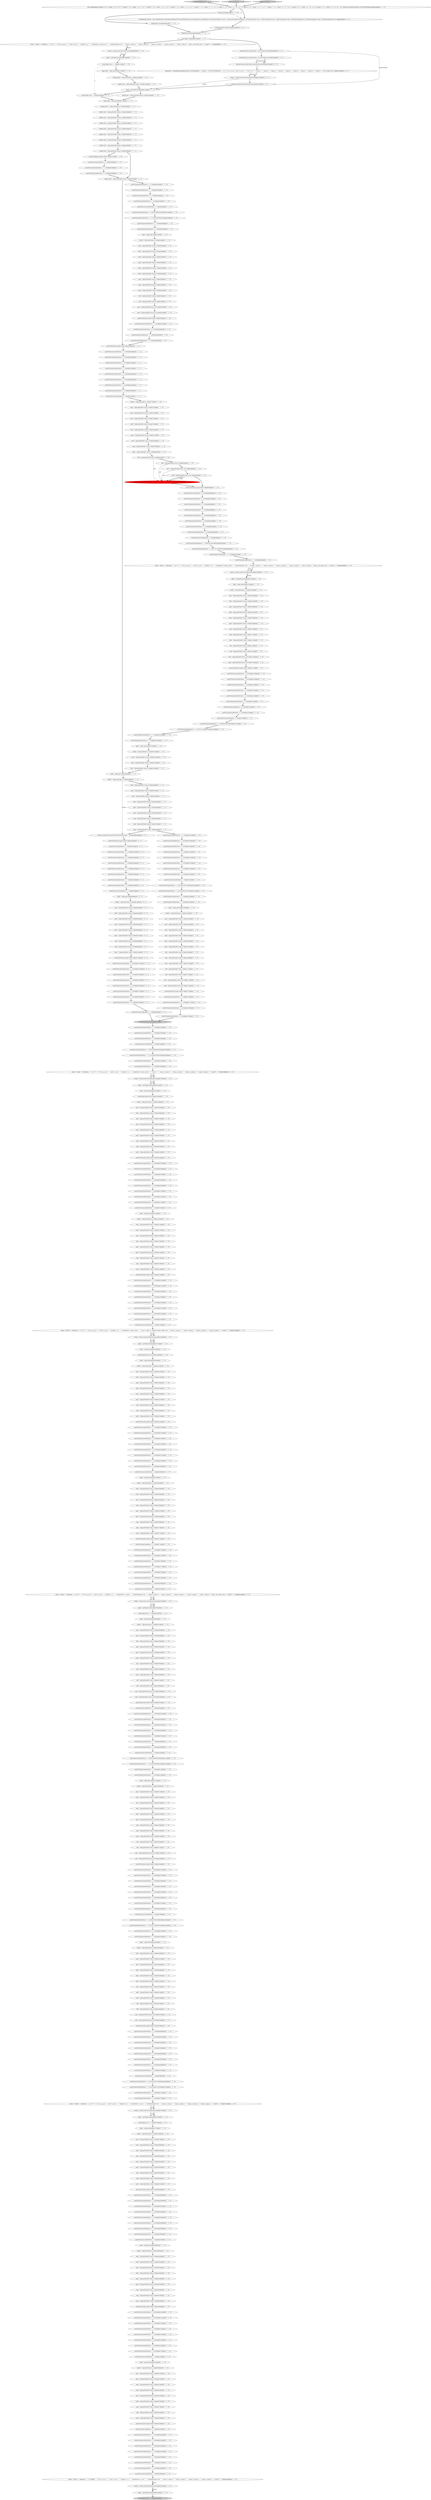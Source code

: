digraph {
281 [style = filled, label = "assertTrue(maxi.doubleValue() == 11.0D)@@@435@@@['1', '1', '0']", fillcolor = white, shape = ellipse image = "AAA0AAABBB1BBB"];
248 [style = filled, label = "assertTrue(stdi.doubleValue() == 4.949747468305833D)@@@311@@@['1', '1', '0']", fillcolor = white, shape = ellipse image = "AAA0AAABBB1BBB"];
240 [style = filled, label = "stdf = tuple.getDouble(\"std(a_f)\")@@@82@@@['1', '1', '0']", fillcolor = white, shape = ellipse image = "AAA0AAABBB1BBB"];
49 [style = filled, label = "assertTrue(mini.doubleValue() == 0.0D)@@@254@@@['1', '1', '0']", fillcolor = white, shape = ellipse image = "AAA0AAABBB1BBB"];
100 [style = filled, label = "assertTrue(avgf.doubleValue() == 6.5D)@@@125@@@['1', '1', '0']", fillcolor = white, shape = ellipse image = "AAA0AAABBB1BBB"];
379 [style = filled, label = "assertTrue(maxf.doubleValue() == 10.0D)@@@152@@@['1', '1', '0']", fillcolor = white, shape = ellipse image = "AAA0AAABBB1BBB"];
238 [style = filled, label = "assertTrue(sumf.doubleValue() == 11.0D)@@@274@@@['1', '1', '0']", fillcolor = white, shape = ellipse image = "AAA0AAABBB1BBB"];
263 [style = filled, label = "avgi = tuple.getDouble(\"avg(a_i)\")@@@427@@@['1', '1', '0']", fillcolor = white, shape = ellipse image = "AAA0AAABBB1BBB"];
299 [style = filled, label = "assertTrue(sumf.doubleValue() == 18.0D)@@@361@@@['1', '1', '0']", fillcolor = white, shape = ellipse image = "AAA0AAABBB1BBB"];
84 [style = filled, label = "assertTrue(sumf.doubleValue() == 26.0D)@@@206@@@['1', '1', '0']", fillcolor = white, shape = ellipse image = "AAA0AAABBB1BBB"];
189 [style = filled, label = "peri = tuple.getDouble(\"per(a_i,50)\")@@@83@@@['1', '1', '0']", fillcolor = white, shape = ellipse image = "AAA0AAABBB1BBB"];
285 [style = filled, label = "assertTrue(count.doubleValue() == 4)@@@126@@@['1', '1', '0']", fillcolor = white, shape = ellipse image = "AAA0AAABBB1BBB"];
9 [style = filled, label = "tuple = tuples.get(2)@@@344@@@['1', '1', '0']", fillcolor = white, shape = ellipse image = "AAA0AAABBB1BBB"];
87 [style = filled, label = "clause = \"facet(\" + \"collection1, \" + \"q=\"*:*\", \" + \"fl=\"a_s,a_i,a_f\", \" + \"sort=\"a_s asc\", \" + \"buckets=\"a_s\", \" + \"bucketSorts=\"sum(a_i) asc\", \" + \"bucketSizeLimit=100, \" + \"sum(a_i), sum(a_f), \" + \"min(a_i), min(a_f), \" + \"max(a_i), max(a_f), \" + \"avg(a_i), avg(a_f), \" + \"std(a_i), std(a_f),\" + \"per(a_i, 50), per(a_f, 50),\" + \"count(*)\" + \")\"@@@8@@@['1', '1', '0']", fillcolor = white, shape = ellipse image = "AAA0AAABBB1BBB"];
119 [style = filled, label = "assertTrue(count.doubleValue() == 4)@@@234@@@['1', '1', '0']", fillcolor = white, shape = ellipse image = "AAA0AAABBB1BBB"];
427 [style = filled, label = "assertTrue(stdi.doubleValue() == 4.509249752822894D)@@@127@@@['1', '1', '0']", fillcolor = white, shape = ellipse image = "AAA0AAABBB1BBB"];
391 [style = filled, label = "stream = factory.constructStream(clause)@@@100@@@['1', '1', '0']", fillcolor = white, shape = ellipse image = "AAA0AAABBB1BBB"];
374 [style = filled, label = "assertTrue(perf.doubleValue() == 5.5D)@@@40@@@['1', '1', '0']", fillcolor = white, shape = ellipse image = "AAA0AAABBB1BBB"];
27 [style = filled, label = "assertTrue(sumf.doubleValue() == 11.0D)@@@29@@@['1', '1', '0']", fillcolor = white, shape = ellipse image = "AAA0AAABBB1BBB"];
484 [style = filled, label = "streamContext.setSolrClientCache(solrClientCache)@@@10@@@['0', '0', '1']", fillcolor = white, shape = ellipse image = "AAA0AAABBB3BBB"];
65 [style = filled, label = "sumf = tuple.getDouble(\"sum(a_f)\")@@@217@@@['1', '1', '0']", fillcolor = white, shape = ellipse image = "AAA0AAABBB1BBB"];
162 [style = filled, label = "assertTrue(avgf.doubleValue() == 5.5D)@@@280@@@['1', '1', '0']", fillcolor = white, shape = ellipse image = "AAA0AAABBB1BBB"];
209 [style = filled, label = "assertTrue(stdf.doubleValue() == 2.6457513110645907D)@@@341@@@['1', '1', '0']", fillcolor = white, shape = ellipse image = "AAA0AAABBB1BBB"];
424 [style = filled, label = "mini = tuple.getDouble(\"min(a_i)\")@@@42@@@['1', '1', '1']", fillcolor = white, shape = ellipse image = "AAA0AAABBB1BBB"];
403 [style = filled, label = "assertTrue(sumf.doubleValue() == 26.0D)@@@87@@@['1', '1', '0']", fillcolor = white, shape = ellipse image = "AAA0AAABBB1BBB"];
296 [style = filled, label = "assertTrue(sumf.doubleValue() == 26.0D)@@@332@@@['1', '1', '0']", fillcolor = white, shape = ellipse image = "AAA0AAABBB1BBB"];
0 [style = filled, label = "assertTrue(avgf.doubleValue() == 6.5D)@@@212@@@['1', '1', '0']", fillcolor = white, shape = ellipse image = "AAA0AAABBB1BBB"];
483 [style = filled, label = "assertTrue(mini.doubleValue() == 3.0D)@@@74@@@['0', '0', '1']", fillcolor = white, shape = ellipse image = "AAA0AAABBB3BBB"];
356 [style = filled, label = "tuple = tuples.get(0)@@@240@@@['1', '1', '0']", fillcolor = white, shape = ellipse image = "AAA0AAABBB1BBB"];
199 [style = filled, label = "tuple = tuples.get(0)@@@102@@@['1', '1', '0']", fillcolor = white, shape = ellipse image = "AAA0AAABBB1BBB"];
73 [style = filled, label = "minf = tuple.getDouble(\"min(a_f)\")@@@219@@@['1', '1', '0']", fillcolor = white, shape = ellipse image = "AAA0AAABBB1BBB"];
371 [style = filled, label = "assertTrue(sumf.doubleValue() == 11.0D)@@@177@@@['1', '1', '0']", fillcolor = white, shape = ellipse image = "AAA0AAABBB1BBB"];
40 [style = filled, label = "assertTrue(mini.doubleValue() == 3.0D)@@@207@@@['1', '1', '0']", fillcolor = white, shape = ellipse image = "AAA0AAABBB1BBB"];
471 [style = filled, label = "mini = tuple.getDouble(\"min(a_i)\")@@@64@@@['0', '0', '1']", fillcolor = white, shape = ellipse image = "AAA0AAABBB3BBB"];
13 [style = filled, label = "bucket = tuple.getString(\"a_s\")@@@39@@@['1', '1', '1']", fillcolor = white, shape = ellipse image = "AAA0AAABBB1BBB"];
11 [style = filled, label = "assertTrue(maxf.doubleValue() == 7.0D)@@@278@@@['1', '1', '0']", fillcolor = white, shape = ellipse image = "AAA0AAABBB1BBB"];
97 [style = filled, label = "Double maxf = tuple.getDouble(\"max(a_f)\")@@@24@@@['1', '1', '1']", fillcolor = white, shape = ellipse image = "AAA0AAABBB1BBB"];
94 [style = filled, label = "assertTrue(bucket.equals(\"hello4\"))@@@175@@@['1', '1', '0']", fillcolor = white, shape = ellipse image = "AAA0AAABBB1BBB"];
59 [style = filled, label = "maxi = tuple.getDouble(\"max(a_i)\")@@@321@@@['1', '1', '0']", fillcolor = white, shape = ellipse image = "AAA0AAABBB1BBB"];
151 [style = filled, label = "assertTrue(maxi.doubleValue() == 11.0D)@@@277@@@['1', '1', '0']", fillcolor = white, shape = ellipse image = "AAA0AAABBB1BBB"];
187 [style = filled, label = "assertTrue(avgf.doubleValue() == 4.5D)@@@36@@@['1', '1', '1']", fillcolor = white, shape = ellipse image = "AAA0AAABBB1BBB"];
307 [style = filled, label = "String bucket = tuple.getString(\"a_s\")@@@13@@@['1', '1', '0']", fillcolor = white, shape = ellipse image = "AAA0AAABBB1BBB"];
297 [style = filled, label = "assertTrue(count.doubleValue() == 2)@@@310@@@['1', '1', '0']", fillcolor = white, shape = ellipse image = "AAA0AAABBB1BBB"];
453 [style = filled, label = "maxi = tuple.getDouble(\"max(a_i)\")@@@66@@@['0', '0', '1']", fillcolor = white, shape = ellipse image = "AAA0AAABBB3BBB"];
66 [style = filled, label = "Double count = tuple.getDouble(\"count(*)\")@@@27@@@['1', '1', '1']", fillcolor = white, shape = ellipse image = "AAA0AAABBB1BBB"];
77 [style = filled, label = "avgf = tuple.getDouble(\"avg(a_f)\")@@@353@@@['1', '1', '0']", fillcolor = white, shape = ellipse image = "AAA0AAABBB1BBB"];
6 [style = filled, label = "bucket = tuple.getString(\"a_s\")@@@399@@@['1', '1', '0']", fillcolor = white, shape = ellipse image = "AAA0AAABBB1BBB"];
271 [style = filled, label = "bucket = tuple.getString(\"a_s\")@@@262@@@['1', '1', '0']", fillcolor = white, shape = ellipse image = "AAA0AAABBB1BBB"];
177 [style = filled, label = "minf = tuple.getDouble(\"min(a_f)\")@@@107@@@['1', '1', '0']", fillcolor = white, shape = ellipse image = "AAA0AAABBB1BBB"];
383 [style = filled, label = "minf = tuple.getDouble(\"min(a_f)\")@@@320@@@['1', '1', '0']", fillcolor = white, shape = ellipse image = "AAA0AAABBB1BBB"];
25 [style = filled, label = "maxf = tuple.getDouble(\"max(a_f)\")@@@247@@@['1', '1', '0']", fillcolor = white, shape = ellipse image = "AAA0AAABBB1BBB"];
458 [style = filled, label = "assertTrue(bucket.equals(\"hello4\"))@@@50@@@['0', '0', '1']", fillcolor = white, shape = ellipse image = "AAA0AAABBB3BBB"];
375 [style = filled, label = "Double mini = tuple.getDouble(\"min(a_i)\")@@@16@@@['1', '1', '0']", fillcolor = white, shape = ellipse image = "AAA0AAABBB1BBB"];
194 [style = filled, label = "assertTrue(bucket.equals(\"hello3\"))@@@330@@@['1', '1', '0']", fillcolor = white, shape = ellipse image = "AAA0AAABBB1BBB"];
140 [style = filled, label = "assertTrue(avgi.doubleValue() == 7.5D)@@@308@@@['1', '1', '0']", fillcolor = white, shape = ellipse image = "AAA0AAABBB1BBB"];
75 [style = filled, label = "sumi = tuple.getDouble(\"sum(a_i)\")@@@104@@@['1', '1', '0']", fillcolor = white, shape = ellipse image = "AAA0AAABBB1BBB"];
117 [style = filled, label = "stdf = tuple.getDouble(\"std(a_f)\")@@@356@@@['1', '1', '0']", fillcolor = white, shape = ellipse image = "AAA0AAABBB1BBB"];
218 [style = filled, label = "assertTrue(avgf.doubleValue() == 5.5D)@@@183@@@['1', '1', '0']", fillcolor = white, shape = ellipse image = "AAA0AAABBB1BBB"];
69 [style = filled, label = "maxf = tuple.getDouble(\"max(a_f)\")@@@167@@@['1', '1', '0']", fillcolor = white, shape = ellipse image = "AAA0AAABBB1BBB"];
444 [style = filled, label = "StreamFactory factory = new StreamFactory().withCollectionZkHost(COLLECTIONORALIAS,cluster.getZkServer().getZkAddress()).withFunctionName(\"search\",).withFunctionName(\"hashRollup\",).withFunctionName(\"sum\",).withFunctionName(\"min\",).withFunctionName(\"max\",).withFunctionName(\"avg\",).withFunctionName(\"count\",).withFunctionName(\"sort\",)@@@4@@@['0', '0', '1']", fillcolor = white, shape = ellipse image = "AAA0AAABBB3BBB"];
312 [style = filled, label = "assertTrue(stdf.doubleValue() == 2.1213203435596424D)@@@186@@@['1', '1', '0']", fillcolor = white, shape = ellipse image = "AAA0AAABBB1BBB"];
133 [style = filled, label = "stdf = tuple.getDouble(\"std(a_f)\")@@@298@@@['1', '1', '0']", fillcolor = white, shape = ellipse image = "AAA0AAABBB1BBB"];
472 [style = filled, label = "StreamExpression expression@@@5@@@['0', '0', '1']", fillcolor = white, shape = ellipse image = "AAA0AAABBB3BBB"];
47 [style = filled, label = "assertTrue(maxf.doubleValue() == 7.0D)@@@33@@@['1', '1', '0']", fillcolor = white, shape = ellipse image = "AAA0AAABBB1BBB"];
159 [style = filled, label = "assertTrue(perf.doubleValue() == 5.5D)@@@188@@@['1', '1', '0']", fillcolor = white, shape = ellipse image = "AAA0AAABBB1BBB"];
275 [style = filled, label = "assertTrue(avgi.doubleValue() == 9.5D)@@@124@@@['1', '1', '0']", fillcolor = white, shape = ellipse image = "AAA0AAABBB1BBB"];
254 [style = filled, label = "assertTrue(minf.doubleValue() == 4.0D)@@@276@@@['1', '1', '0']", fillcolor = white, shape = ellipse image = "AAA0AAABBB1BBB"];
434 [style = filled, label = "sumf = tuple.getDouble(\"sum(a_f)\")@@@347@@@['1', '1', '0']", fillcolor = white, shape = ellipse image = "AAA0AAABBB1BBB"];
192 [style = filled, label = "avgf = tuple.getDouble(\"avg(a_f)\")@@@223@@@['1', '1', '0']", fillcolor = white, shape = ellipse image = "AAA0AAABBB1BBB"];
60 [style = filled, label = "bucket = tuple.getString(\"a_s\")@@@42@@@['1', '1', '0']", fillcolor = white, shape = ellipse image = "AAA0AAABBB1BBB"];
78 [style = filled, label = "stdi = tuple.getDouble(\"std(a_i)\")@@@113@@@['1', '1', '0']", fillcolor = white, shape = ellipse image = "AAA0AAABBB1BBB"];
222 [style = filled, label = "assertTrue(avgf.doubleValue() == 4.5D)@@@367@@@['1', '1', '0']", fillcolor = white, shape = ellipse image = "AAA0AAABBB1BBB"];
152 [style = filled, label = "count = tuple.getDouble(\"count(*)\")@@@203@@@['1', '1', '0']", fillcolor = white, shape = ellipse image = "AAA0AAABBB1BBB"];
141 [style = filled, label = "assertTrue(minf.doubleValue() == 3.0D)@@@208@@@['1', '1', '0']", fillcolor = white, shape = ellipse image = "AAA0AAABBB1BBB"];
20 [style = filled, label = "tuples = getTuples(stream)@@@191@@@['1', '1', '0']", fillcolor = white, shape = ellipse image = "AAA0AAABBB1BBB"];
155 [style = filled, label = "count = tuple.getDouble(\"count(*)\")@@@170@@@['1', '1', '0']", fillcolor = white, shape = ellipse image = "AAA0AAABBB1BBB"];
172 [style = filled, label = "bucket = tuple.getString(\"a_s\")@@@345@@@['1', '1', '0']", fillcolor = white, shape = ellipse image = "AAA0AAABBB1BBB"];
388 [style = filled, label = "avgi = tuple.getDouble(\"avg(a_i)\")@@@201@@@['1', '1', '0']", fillcolor = white, shape = ellipse image = "AAA0AAABBB1BBB"];
198 [style = filled, label = "sumf = tuple.getDouble(\"sum(a_f)\")@@@73@@@['1', '1', '0']", fillcolor = white, shape = ellipse image = "AAA0AAABBB1BBB"];
406 [style = filled, label = "tuple = tuples.get(1)@@@214@@@['1', '1', '0']", fillcolor = white, shape = ellipse image = "AAA0AAABBB1BBB"];
30 [style = filled, label = "assertTrue(avgf.doubleValue() == 6.5D)@@@338@@@['1', '1', '0']", fillcolor = white, shape = ellipse image = "AAA0AAABBB1BBB"];
232 [style = filled, label = "maxf = tuple.getDouble(\"max(a_f)\")@@@221@@@['1', '1', '0']", fillcolor = white, shape = ellipse image = "AAA0AAABBB1BBB"];
138 [style = filled, label = "tuple = tuples.get(1)@@@41@@@['1', '1', '0']", fillcolor = white, shape = ellipse image = "AAA0AAABBB1BBB"];
146 [style = filled, label = "assertTrue(maxf.doubleValue() == 10.0D)@@@34@@@['1', '1', '1']", fillcolor = white, shape = ellipse image = "AAA0AAABBB1BBB"];
335 [style = filled, label = "assertTrue(sumi.doubleValue() == 17.0D)@@@226@@@['1', '1', '0']", fillcolor = white, shape = ellipse image = "AAA0AAABBB1BBB"];
479 [style = filled, label = "assertTrue(count.doubleValue() == 4)@@@80@@@['0', '0', '1']", fillcolor = white, shape = ellipse image = "AAA0AAABBB3BBB"];
282 [style = filled, label = "sumi = tuple.getDouble(\"sum(a_i)\")@@@288@@@['1', '1', '0']", fillcolor = white, shape = ellipse image = "AAA0AAABBB1BBB"];
339 [style = filled, label = "avgf = tuple.getDouble(\"avg(a_f)\")@@@169@@@['1', '1', '0']", fillcolor = white, shape = ellipse image = "AAA0AAABBB1BBB"];
2 [style = filled, label = "assertTrue(sumi.doubleValue() == 17.0D)@@@29@@@['1', '1', '1']", fillcolor = white, shape = ellipse image = "AAA0AAABBB1BBB"];
3 [style = filled, label = "Double sumf = tuple.getDouble(\"sum(a_f)\")@@@20@@@['1', '1', '1']", fillcolor = white, shape = ellipse image = "AAA0AAABBB1BBB"];
327 [style = filled, label = "avgi = tuple.getDouble(\"avg(a_i)\")@@@46@@@['1', '1', '1']", fillcolor = white, shape = ellipse image = "AAA0AAABBB1BBB"];
16 [style = filled, label = "assertTrue(sumf.doubleValue() == 18.0D)@@@390@@@['1', '1', '0']", fillcolor = white, shape = ellipse image = "AAA0AAABBB1BBB"];
344 [style = filled, label = "stream = factory.constructStream(clause)@@@190@@@['1', '1', '0']", fillcolor = white, shape = ellipse image = "AAA0AAABBB1BBB"];
158 [style = filled, label = "assertTrue(maxf.doubleValue() == 9.0D)@@@336@@@['1', '1', '0']", fillcolor = white, shape = ellipse image = "AAA0AAABBB1BBB"];
55 [style = filled, label = "count = tuple.getDouble(\"count(*)\")@@@80@@@['1', '1', '0']", fillcolor = white, shape = ellipse image = "AAA0AAABBB1BBB"];
74 [style = filled, label = "bucket = tuple.getString(\"a_s\")@@@161@@@['1', '1', '0']", fillcolor = white, shape = ellipse image = "AAA0AAABBB1BBB"];
115 [style = filled, label = "assertTrue(peri.doubleValue() == 1.5D)@@@371@@@['1', '1', '0']", fillcolor = white, shape = ellipse image = "AAA0AAABBB1BBB"];
288 [style = filled, label = "assertTrue(sumf.doubleValue() == 26.0D)@@@411@@@['1', '1', '0']", fillcolor = white, shape = ellipse image = "AAA0AAABBB1BBB"];
390 [style = filled, label = "maxi = tuple.getDouble(\"max(a_i)\")@@@220@@@['1', '1', '0']", fillcolor = white, shape = ellipse image = "AAA0AAABBB1BBB"];
255 [style = filled, label = "stdf = tuple.getDouble(\"std(a_f)\")@@@327@@@['1', '1', '0']", fillcolor = white, shape = ellipse image = "AAA0AAABBB1BBB"];
382 [style = filled, label = "assertTrue(minf.doubleValue() == 1.0D)@@@60@@@['1', '1', '0']", fillcolor = white, shape = ellipse image = "AAA0AAABBB1BBB"];
246 [style = filled, label = "bucket = tuple.getString(\"a_s\")@@@103@@@['1', '1', '0']", fillcolor = white, shape = ellipse image = "AAA0AAABBB1BBB"];
460 [style = filled, label = "assertTrue(count.doubleValue() == 2)@@@59@@@['0', '0', '1']", fillcolor = white, shape = ellipse image = "AAA0AAABBB3BBB"];
442 [style = filled, label = "stdi = tuple.getDouble(\"std(a_i)\")@@@171@@@['1', '1', '0']", fillcolor = white, shape = ellipse image = "AAA0AAABBB1BBB"];
305 [style = filled, label = "assertTrue(mini.doubleValue() == 0.0D)@@@59@@@['1', '1', '0']", fillcolor = white, shape = ellipse image = "AAA0AAABBB1BBB"];
328 [style = filled, label = "assertTrue(avgi.doubleValue() == 9.5D)@@@92@@@['1', '1', '0']", fillcolor = white, shape = ellipse image = "AAA0AAABBB1BBB"];
252 [style = filled, label = "tuple = tuples.get(1)@@@261@@@['1', '1', '0']", fillcolor = white, shape = ellipse image = "AAA0AAABBB1BBB"];
197 [style = filled, label = "assertTrue(avgi.doubleValue() == 7.5D)@@@437@@@['1', '1', '0']", fillcolor = white, shape = ellipse image = "AAA0AAABBB1BBB"];
277 [style = filled, label = "assertTrue(perf.doubleValue() == 7.0D)@@@130@@@['1', '1', '0']", fillcolor = white, shape = ellipse image = "AAA0AAABBB1BBB"];
300 [style = filled, label = "assertTrue(sumi.doubleValue() == 17.0D)@@@360@@@['1', '1', '0']", fillcolor = white, shape = ellipse image = "AAA0AAABBB1BBB"];
270 [style = filled, label = "{solrClientCache.close()}@@@82@@@['1', '1', '1']", fillcolor = lightgray, shape = ellipse image = "AAA0AAABBB1BBB"];
342 [style = filled, label = "bucket = tuple.getString(\"a_s\")@@@241@@@['1', '1', '0']", fillcolor = white, shape = ellipse image = "AAA0AAABBB1BBB"];
352 [style = filled, label = "assertEquals(tuples.size(),2)@@@239@@@['1', '1', '0']", fillcolor = white, shape = ellipse image = "AAA0AAABBB1BBB"];
301 [style = filled, label = "assertTrue(avgf.doubleValue() == 5.5D)@@@309@@@['1', '1', '0']", fillcolor = white, shape = ellipse image = "AAA0AAABBB1BBB"];
167 [style = filled, label = "assertTrue(maxf.doubleValue() == 9.0D)@@@91@@@['1', '1', '0']", fillcolor = white, shape = ellipse image = "AAA0AAABBB1BBB"];
176 [style = filled, label = "sumf = tuple.getDouble(\"sum(a_f)\")@@@134@@@['1', '1', '0']", fillcolor = white, shape = ellipse image = "AAA0AAABBB1BBB"];
462 [style = filled, label = "assertTrue(avgi.doubleValue() == 9.5D)@@@78@@@['0', '0', '1']", fillcolor = white, shape = ellipse image = "AAA0AAABBB3BBB"];
202 [style = filled, label = "sumi = tuple.getDouble(\"sum(a_i)\")@@@162@@@['1', '1', '0']", fillcolor = white, shape = ellipse image = "AAA0AAABBB1BBB"];
26 [style = filled, label = "tuples = getTuples(stream)@@@15@@@['1', '1', '1']", fillcolor = white, shape = ellipse image = "AAA0AAABBB1BBB"];
127 [style = filled, label = "assertTrue(mini.doubleValue() == 4.0D)@@@178@@@['1', '1', '0']", fillcolor = white, shape = ellipse image = "AAA0AAABBB1BBB"];
161 [style = filled, label = "stream = factory.constructStream(clause)@@@441@@@['1', '1', '0']", fillcolor = white, shape = ellipse image = "AAA0AAABBB1BBB"];
229 [style = filled, label = "assertTrue(avgi.doubleValue() == 7.5D)@@@182@@@['1', '1', '0']", fillcolor = white, shape = ellipse image = "AAA0AAABBB1BBB"];
337 [style = filled, label = "assertTrue(minf.doubleValue() == 3.0D)@@@334@@@['1', '1', '0']", fillcolor = white, shape = ellipse image = "AAA0AAABBB1BBB"];
435 [style = filled, label = "avgi = tuple.getDouble(\"avg(a_i)\")@@@385@@@['1', '1', '0']", fillcolor = white, shape = ellipse image = "AAA0AAABBB1BBB"];
358 [style = filled, label = "assertTrue(stdi.doubleValue() == 6.551081335677848D)@@@156@@@['1', '1', '0']", fillcolor = white, shape = ellipse image = "AAA0AAABBB1BBB"];
120 [style = filled, label = "avgf = tuple.getDouble(\"avg(a_f)\")@@@407@@@['1', '1', '0']", fillcolor = white, shape = ellipse image = "AAA0AAABBB1BBB"];
319 [style = filled, label = "avgi = tuple.getDouble(\"avg(a_i)\")@@@294@@@['1', '1', '0']", fillcolor = white, shape = ellipse image = "AAA0AAABBB1BBB"];
37 [style = filled, label = "assertTrue(mini.doubleValue() == 0.0D)@@@228@@@['1', '1', '0']", fillcolor = white, shape = ellipse image = "AAA0AAABBB1BBB"];
276 [style = filled, label = "minf = tuple.getDouble(\"min(a_f)\")@@@75@@@['1', '1', '0']", fillcolor = white, shape = ellipse image = "AAA0AAABBB1BBB"];
313 [style = filled, label = "assertTrue(minf.doubleValue() == 3.0D)@@@89@@@['1', '1', '0']", fillcolor = white, shape = ellipse image = "AAA0AAABBB1BBB"];
260 [style = filled, label = "sumi = tuple.getDouble(\"sum(a_i)\")@@@400@@@['1', '1', '0']", fillcolor = white, shape = ellipse image = "AAA0AAABBB1BBB"];
421 [style = filled, label = "maxf = tuple.getDouble(\"max(a_f)\")@@@293@@@['1', '1', '0']", fillcolor = white, shape = ellipse image = "AAA0AAABBB1BBB"];
50 [style = filled, label = "assertTrue(sumf.doubleValue() == 26.0D)@@@119@@@['1', '1', '0']", fillcolor = white, shape = ellipse image = "AAA0AAABBB1BBB"];
439 [style = filled, label = "tuple = tuples.get(2)@@@160@@@['1', '1', '0']", fillcolor = white, shape = ellipse image = "AAA0AAABBB1BBB"];
23 [style = filled, label = "maxi = tuple.getDouble(\"max(a_i)\")@@@47@@@['1', '1', '0']", fillcolor = white, shape = ellipse image = "AAA0AAABBB1BBB"];
298 [style = filled, label = "sumi = tuple.getDouble(\"sum(a_i)\")@@@40@@@['1', '1', '1']", fillcolor = white, shape = ellipse image = "AAA0AAABBB1BBB"];
93 [style = filled, label = "assertTrue(sumf.doubleValue() == 11.0D)@@@432@@@['1', '1', '0']", fillcolor = white, shape = ellipse image = "AAA0AAABBB1BBB"];
182 [style = filled, label = "assertTrue(stdi.doubleValue() == 4.949747468305833D)@@@37@@@['1', '1', '0']", fillcolor = white, shape = ellipse image = "AAA0AAABBB1BBB"];
215 [style = filled, label = "mini = tuple.getDouble(\"min(a_i)\")@@@106@@@['1', '1', '0']", fillcolor = white, shape = ellipse image = "AAA0AAABBB1BBB"];
165 [style = filled, label = "assertTrue(maxi.doubleValue() == 14.0D)@@@230@@@['1', '1', '0']", fillcolor = white, shape = ellipse image = "AAA0AAABBB1BBB"];
414 [style = filled, label = "assertTrue(count.doubleValue() == 4)@@@339@@@['1', '1', '0']", fillcolor = white, shape = ellipse image = "AAA0AAABBB1BBB"];
237 [style = filled, label = "assertTrue(maxi.doubleValue() == 14.0D)@@@393@@@['1', '1', '0']", fillcolor = white, shape = ellipse image = "AAA0AAABBB1BBB"];
130 [style = filled, label = "assertTrue(maxf.doubleValue() == 9.0D)@@@123@@@['1', '1', '0']", fillcolor = white, shape = ellipse image = "AAA0AAABBB1BBB"];
336 [style = filled, label = "tuples = getTuples(stream)@@@237@@@['1', '1', '0']", fillcolor = white, shape = ellipse image = "AAA0AAABBB1BBB"];
143 [style = filled, label = "mini = tuple.getDouble(\"min(a_i)\")@@@218@@@['1', '1', '0']", fillcolor = white, shape = ellipse image = "AAA0AAABBB1BBB"];
397 [style = filled, label = "assertTrue(stdf.doubleValue() == 2.6457513110645907D)@@@96@@@['1', '1', '0']", fillcolor = white, shape = ellipse image = "AAA0AAABBB1BBB"];
258 [style = filled, label = "count = tuple.getDouble(\"count(*)\")@@@387@@@['1', '1', '0']", fillcolor = white, shape = ellipse image = "AAA0AAABBB1BBB"];
43 [style = filled, label = "assertTrue(perf.doubleValue() == 7.0D)@@@343@@@['1', '1', '0']", fillcolor = white, shape = ellipse image = "AAA0AAABBB1BBB"];
286 [style = filled, label = "assertTrue(mini.doubleValue() == 0.0D)@@@362@@@['1', '1', '0']", fillcolor = white, shape = ellipse image = "AAA0AAABBB1BBB"];
76 [style = filled, label = "assertTrue(maxf.doubleValue() == 7.0D)@@@181@@@['1', '1', '0']", fillcolor = white, shape = ellipse image = "AAA0AAABBB1BBB"];
53 [style = filled, label = "maxi = tuple.getDouble(\"max(a_i)\")@@@246@@@['1', '1', '0']", fillcolor = white, shape = ellipse image = "AAA0AAABBB1BBB"];
184 [style = filled, label = "count = tuple.getDouble(\"count(*)\")@@@224@@@['1', '1', '0']", fillcolor = white, shape = ellipse image = "AAA0AAABBB1BBB"];
39 [style = filled, label = "stdi = tuple.getDouble(\"std(a_i)\")@@@297@@@['1', '1', '0']", fillcolor = white, shape = ellipse image = "AAA0AAABBB1BBB"];
292 [style = filled, label = "minf = tuple.getDouble(\"min(a_f)\")@@@245@@@['1', '1', '0']", fillcolor = white, shape = ellipse image = "AAA0AAABBB1BBB"];
372 [style = filled, label = "sumi = tuple.getDouble(\"sum(a_i)\")@@@263@@@['1', '1', '0']", fillcolor = white, shape = ellipse image = "AAA0AAABBB1BBB"];
81 [style = filled, label = "perf = tuple.getDouble(\"per(a_f,50)\")@@@329@@@['1', '1', '0']", fillcolor = white, shape = ellipse image = "AAA0AAABBB1BBB"];
205 [style = filled, label = "assertTrue(count.doubleValue() == 4)@@@368@@@['1', '1', '0']", fillcolor = white, shape = ellipse image = "AAA0AAABBB1BBB"];
228 [style = filled, label = "assertTrue(mini.doubleValue() == 3.0D)@@@88@@@['1', '1', '0']", fillcolor = white, shape = ellipse image = "AAA0AAABBB1BBB"];
294 [style = filled, label = "assertTrue(avgi.doubleValue() == 9.5D)@@@337@@@['1', '1', '0']", fillcolor = white, shape = ellipse image = "AAA0AAABBB1BBB"];
445 [style = filled, label = "bucket = tuple.getString(\"a_s\")@@@61@@@['0', '0', '1']", fillcolor = white, shape = ellipse image = "AAA0AAABBB3BBB"];
449 [style = filled, label = "assertTrue(avgi.doubleValue() == 7.5D)@@@57@@@['0', '0', '1']", fillcolor = white, shape = ellipse image = "AAA0AAABBB3BBB"];
364 [style = filled, label = "sumf = tuple.getDouble(\"sum(a_f)\")@@@196@@@['1', '1', '0']", fillcolor = white, shape = ellipse image = "AAA0AAABBB1BBB"];
470 [style = filled, label = "count = tuple.getDouble(\"count(*)\")@@@70@@@['0', '0', '1']", fillcolor = white, shape = ellipse image = "AAA0AAABBB3BBB"];
104 [style = filled, label = "assertTrue(maxf.doubleValue() == 10.0D)@@@365@@@['1', '1', '0']", fillcolor = white, shape = ellipse image = "AAA0AAABBB1BBB"];
17 [style = filled, label = "String clause@@@4@@@['1', '1', '0']", fillcolor = white, shape = ellipse image = "AAA0AAABBB1BBB"];
1 [style = filled, label = "avgi = tuple.getDouble(\"avg(a_i)\")@@@352@@@['1', '1', '0']", fillcolor = white, shape = ellipse image = "AAA0AAABBB1BBB"];
362 [style = filled, label = "minf = tuple.getDouble(\"min(a_f)\")@@@165@@@['1', '1', '0']", fillcolor = white, shape = ellipse image = "AAA0AAABBB1BBB"];
89 [style = filled, label = "bucket = tuple.getString(\"a_s\")@@@378@@@['1', '1', '0']", fillcolor = white, shape = ellipse image = "AAA0AAABBB1BBB"];
95 [style = filled, label = "peri = tuple.getDouble(\"per(a_i,50)\")@@@115@@@['1', '1', '0']", fillcolor = white, shape = ellipse image = "AAA0AAABBB1BBB"];
401 [style = filled, label = "assertTrue(perf.doubleValue() == 3.5D)@@@372@@@['1', '1', '0']", fillcolor = white, shape = ellipse image = "AAA0AAABBB1BBB"];
384 [style = filled, label = "avgf = tuple.getDouble(\"avg(a_f)\")@@@386@@@['1', '1', '0']", fillcolor = white, shape = ellipse image = "AAA0AAABBB1BBB"];
201 [style = filled, label = "assertTrue(mini.doubleValue() == 4.0D)@@@30@@@['1', '1', '0']", fillcolor = white, shape = ellipse image = "AAA0AAABBB1BBB"];
457 [style = filled, label = "assertTrue(sumf.doubleValue() == 11.0D)@@@52@@@['0', '0', '1']", fillcolor = white, shape = ellipse image = "AAA0AAABBB3BBB"];
316 [style = filled, label = "assertTrue(minf.doubleValue() == 1.0D)@@@255@@@['1', '1', '0']", fillcolor = white, shape = ellipse image = "AAA0AAABBB1BBB"];
210 [style = filled, label = "assertTrue(count.doubleValue() == 2)@@@281@@@['1', '1', '0']", fillcolor = white, shape = ellipse image = "AAA0AAABBB1BBB"];
110 [style = filled, label = "assertTrue(avgi.doubleValue() == 4.25D)@@@153@@@['1', '1', '0']", fillcolor = white, shape = ellipse image = "AAA0AAABBB1BBB"];
467 [style = filled, label = "SolrClientCache solrClientCache = new SolrClientCache()@@@9@@@['0', '0', '1']", fillcolor = white, shape = ellipse image = "AAA0AAABBB3BBB"];
80 [style = filled, label = "assertTrue(bucket.equals(\"hello4\"))@@@27@@@['1', '1', '0']", fillcolor = white, shape = ellipse image = "AAA0AAABBB1BBB"];
221 [style = filled, label = "assertTrue(stdf.doubleValue() == 2.1213203435596424D)@@@312@@@['1', '1', '0']", fillcolor = white, shape = ellipse image = "AAA0AAABBB1BBB"];
223 [style = filled, label = "perf = tuple.getDouble(\"per(a_f,50)\")@@@358@@@['1', '1', '0']", fillcolor = white, shape = ellipse image = "AAA0AAABBB1BBB"];
142 [style = filled, label = "assertTrue(sumi.doubleValue() == 17.0D)@@@147@@@['1', '1', '0']", fillcolor = white, shape = ellipse image = "AAA0AAABBB1BBB"];
188 [style = filled, label = "assertEquals(tuples.size(),2)@@@193@@@['1', '1', '0']", fillcolor = white, shape = ellipse image = "AAA0AAABBB1BBB"];
224 [style = filled, label = "mini = tuple.getDouble(\"min(a_i)\")@@@164@@@['1', '1', '0']", fillcolor = white, shape = ellipse image = "AAA0AAABBB1BBB"];
4 [style = filled, label = "minf = tuple.getDouble(\"min(a_f)\")@@@266@@@['1', '1', '0']", fillcolor = white, shape = ellipse image = "AAA0AAABBB1BBB"];
186 [style = filled, label = "assertTrue(maxi.doubleValue() == 11.0D)@@@306@@@['1', '1', '0']", fillcolor = white, shape = ellipse image = "AAA0AAABBB1BBB"];
7 [style = filled, label = "avgi = tuple.getDouble(\"avg(a_i)\")@@@269@@@['1', '1', '0']", fillcolor = white, shape = ellipse image = "AAA0AAABBB1BBB"];
111 [style = filled, label = "avgf = tuple.getDouble(\"avg(a_f)\")@@@111@@@['1', '1', '0']", fillcolor = white, shape = ellipse image = "AAA0AAABBB1BBB"];
92 [style = filled, label = "peri = tuple.getDouble(\"per(a_i,50)\")@@@299@@@['1', '1', '0']", fillcolor = white, shape = ellipse image = "AAA0AAABBB1BBB"];
166 [style = filled, label = "avgf = tuple.getDouble(\"avg(a_f)\")@@@50@@@['1', '1', '0']", fillcolor = white, shape = ellipse image = "AAA0AAABBB1BBB"];
428 [style = filled, label = "assertTrue(count.doubleValue() == 4)@@@260@@@['1', '1', '0']", fillcolor = white, shape = ellipse image = "AAA0AAABBB1BBB"];
343 [style = filled, label = "assert(tuples.size() == 3)@@@11@@@['1', '1', '0']", fillcolor = white, shape = ellipse image = "AAA0AAABBB1BBB"];
341 [style = filled, label = "assertTrue(bucket.equals(\"hello0\"))@@@359@@@['1', '1', '0']", fillcolor = white, shape = ellipse image = "AAA0AAABBB1BBB"];
230 [style = filled, label = "maxf = tuple.getDouble(\"max(a_f)\")@@@77@@@['1', '1', '0']", fillcolor = white, shape = ellipse image = "AAA0AAABBB1BBB"];
164 [style = filled, label = "maxf = tuple.getDouble(\"max(a_f)\")@@@109@@@['1', '1', '0']", fillcolor = white, shape = ellipse image = "AAA0AAABBB1BBB"];
412 [style = filled, label = "count = tuple.getDouble(\"count(*)\")@@@271@@@['1', '1', '0']", fillcolor = white, shape = ellipse image = "AAA0AAABBB1BBB"];
323 [style = filled, label = "assertTrue(avgf.doubleValue() == 5.5D)@@@35@@@['1', '1', '0']", fillcolor = white, shape = ellipse image = "AAA0AAABBB1BBB"];
106 [style = filled, label = "maxf = tuple.getDouble(\"max(a_f)\")@@@351@@@['1', '1', '0']", fillcolor = white, shape = ellipse image = "AAA0AAABBB1BBB"];
137 [style = filled, label = "minf = tuple.getDouble(\"min(a_f)\")@@@349@@@['1', '1', '0']", fillcolor = white, shape = ellipse image = "AAA0AAABBB1BBB"];
464 [style = filled, label = "assertTrue(sumf.doubleValue() == 26.0D)@@@73@@@['0', '0', '1']", fillcolor = white, shape = ellipse image = "AAA0AAABBB3BBB"];
380 [style = filled, label = "assertTrue(maxi.doubleValue() == 14.0D)@@@33@@@['1', '1', '1']", fillcolor = white, shape = ellipse image = "AAA0AAABBB1BBB"];
370 [style = filled, label = "maxi = tuple.getDouble(\"max(a_i)\")@@@383@@@['1', '1', '0']", fillcolor = white, shape = ellipse image = "AAA0AAABBB1BBB"];
62 [style = filled, label = "mini = tuple.getDouble(\"min(a_i)\")@@@45@@@['1', '1', '0']", fillcolor = white, shape = ellipse image = "AAA0AAABBB1BBB"];
367 [style = filled, label = "Double avgf = tuple.getDouble(\"avg(a_f)\")@@@26@@@['1', '1', '1']", fillcolor = white, shape = ellipse image = "AAA0AAABBB1BBB"];
431 [style = filled, label = "count = tuple.getDouble(\"count(*)\")@@@51@@@['1', '1', '0']", fillcolor = white, shape = ellipse image = "AAA0AAABBB1BBB"];
302 [style = filled, label = "mini = tuple.getDouble(\"min(a_i)\")@@@423@@@['1', '1', '0']", fillcolor = white, shape = ellipse image = "AAA0AAABBB1BBB"];
185 [style = filled, label = "sumi = tuple.getDouble(\"sum(a_i)\")@@@346@@@['1', '1', '0']", fillcolor = white, shape = ellipse image = "AAA0AAABBB1BBB"];
417 [style = filled, label = "assertTrue(perf.doubleValue() == 3.5D)@@@159@@@['1', '1', '0']", fillcolor = white, shape = ellipse image = "AAA0AAABBB1BBB"];
64 [style = filled, label = "assertTrue(sumi.longValue() == 15)@@@28@@@['1', '1', '0']", fillcolor = white, shape = ellipse image = "AAA0AAABBB1BBB"];
262 [style = filled, label = "stdi = tuple.getDouble(\"std(a_i)\")@@@326@@@['1', '1', '0']", fillcolor = white, shape = ellipse image = "AAA0AAABBB1BBB"];
101 [style = filled, label = "minf = tuple.getDouble(\"min(a_f)\")@@@291@@@['1', '1', '0']", fillcolor = white, shape = ellipse image = "AAA0AAABBB1BBB"];
163 [style = filled, label = "avgf = tuple.getDouble(\"avg(a_f)\")@@@270@@@['1', '1', '0']", fillcolor = white, shape = ellipse image = "AAA0AAABBB1BBB"];
239 [style = filled, label = "assertTrue(maxf.doubleValue() == 10.0D)@@@394@@@['1', '1', '0']", fillcolor = white, shape = ellipse image = "AAA0AAABBB1BBB"];
207 [style = filled, label = "assertTrue(sumi.doubleValue() == 38.0D)@@@410@@@['1', '1', '0']", fillcolor = white, shape = ellipse image = "AAA0AAABBB1BBB"];
109 [style = filled, label = "tuple = tuples.get(0)@@@192@@@['1', '1', '0']", fillcolor = white, shape = ellipse image = "AAA0AAABBB1BBB"];
160 [style = filled, label = "String bucket = tuple.getString(\"a_s\")@@@18@@@['1', '1', '1']", fillcolor = white, shape = ellipse image = "AAA0AAABBB1BBB"];
419 [style = filled, label = "Double sumi = tuple.getDouble(\"sum(a_i)\")@@@14@@@['1', '1', '0']", fillcolor = white, shape = ellipse image = "AAA0AAABBB1BBB"];
477 [style = filled, label = "stream = factory.constructStream(expression)@@@13@@@['0', '0', '1']", fillcolor = white, shape = ellipse image = "AAA0AAABBB3BBB"];
28 [style = filled, label = "assertTrue(count.doubleValue() == 4)@@@37@@@['1', '1', '1']", fillcolor = white, shape = ellipse image = "AAA0AAABBB1BBB"];
90 [style = filled, label = "clause = \"facet(\" + \"collection1, \" + \"q=\"blahhh\", \" + \"fl=\"a_s,a_i,a_f\", \" + \"sort=\"a_s asc\", \" + \"buckets=\"a_s\", \" + \"bucketSorts=\"a_s asc\", \" + \"bucketSizeLimit=100, \" + \"sum(a_i), sum(a_f), \" + \"min(a_i), min(a_f), \" + \"max(a_i), max(a_f), \" + \"avg(a_i), avg(a_f), \" + \"count(*)\" + \")\"@@@440@@@['1', '1', '0']", fillcolor = white, shape = ellipse image = "AAA0AAABBB1BBB"];
99 [style = filled, label = "sumi = tuple.getDouble(\"sum(a_i)\")@@@421@@@['1', '1', '0']", fillcolor = white, shape = ellipse image = "AAA0AAABBB1BBB"];
125 [style = filled, label = "assertTrue(bucket.equals(\"hello3\"))@@@204@@@['1', '1', '0']", fillcolor = white, shape = ellipse image = "AAA0AAABBB1BBB"];
399 [style = filled, label = "maxi = tuple.getDouble(\"max(a_i)\")@@@425@@@['1', '1', '0']", fillcolor = white, shape = ellipse image = "AAA0AAABBB1BBB"];
206 [style = filled, label = "assertTrue(sumi.doubleValue() == 17.0D)@@@57@@@['1', '1', '0']", fillcolor = white, shape = ellipse image = "AAA0AAABBB1BBB"];
174 [style = filled, label = "tuple = tuples.get(1)@@@38@@@['1', '1', '1']", fillcolor = white, shape = ellipse image = "AAA0AAABBB1BBB"];
12 [style = filled, label = "count = tuple.getDouble(\"count(*)\")@@@250@@@['1', '1', '0']", fillcolor = white, shape = ellipse image = "AAA0AAABBB1BBB"];
61 [style = filled, label = "assertTrue(minf.doubleValue() == 3.0D)@@@121@@@['1', '1', '0']", fillcolor = white, shape = ellipse image = "AAA0AAABBB1BBB"];
227 [style = filled, label = "avgi = tuple.getDouble(\"avg(a_i)\")@@@78@@@['1', '1', '0']", fillcolor = white, shape = ellipse image = "AAA0AAABBB1BBB"];
105 [style = filled, label = "assertTrue(avgf.doubleValue() == 4.5D)@@@154@@@['1', '1', '0']", fillcolor = white, shape = ellipse image = "AAA0AAABBB1BBB"];
131 [style = filled, label = "maxi = tuple.getDouble(\"max(a_i)\")@@@108@@@['1', '1', '0']", fillcolor = white, shape = ellipse image = "AAA0AAABBB1BBB"];
253 [style = filled, label = "sumi = tuple.getDouble(\"sum(a_i)\")@@@43@@@['1', '1', '0']", fillcolor = white, shape = ellipse image = "AAA0AAABBB1BBB"];
149 [style = filled, label = "assertTrue(avgf.doubleValue() == 4.5D)@@@396@@@['1', '1', '0']", fillcolor = white, shape = ellipse image = "AAA0AAABBB1BBB"];
420 [style = filled, label = "assertTrue(peri.doubleValue() == 1.5D)@@@158@@@['1', '1', '0']", fillcolor = white, shape = ellipse image = "AAA0AAABBB1BBB"];
225 [style = filled, label = "Tuple tuple = tuples.get(0)@@@17@@@['1', '1', '1']", fillcolor = white, shape = ellipse image = "AAA0AAABBB1BBB"];
22 [style = filled, label = "perf = tuple.getDouble(\"per(a_f,50)\")@@@116@@@['1', '1', '0']", fillcolor = white, shape = ellipse image = "AAA0AAABBB1BBB"];
324 [style = filled, label = "count = tuple.getDouble(\"count(*)\")@@@408@@@['1', '1', '0']", fillcolor = white, shape = ellipse image = "AAA0AAABBB1BBB"];
259 [style = filled, label = "assertTrue(sumf.doubleValue() == 18.0D)@@@253@@@['1', '1', '0']", fillcolor = white, shape = ellipse image = "AAA0AAABBB1BBB"];
447 [style = filled, label = "assertTrue(sumi.doubleValue() == 38.0D)@@@72@@@['0', '0', '1']", fillcolor = white, shape = ellipse image = "AAA0AAABBB3BBB"];
389 [style = filled, label = "avgi = tuple.getDouble(\"avg(a_i)\")@@@406@@@['1', '1', '0']", fillcolor = white, shape = ellipse image = "AAA0AAABBB1BBB"];
330 [style = filled, label = "avgf = tuple.getDouble(\"avg(a_f)\")@@@249@@@['1', '1', '0']", fillcolor = white, shape = ellipse image = "AAA0AAABBB1BBB"];
415 [style = filled, label = "assertTrue(maxi.doubleValue() == 14.0D)@@@256@@@['1', '1', '0']", fillcolor = white, shape = ellipse image = "AAA0AAABBB1BBB"];
278 [style = filled, label = "assertTrue(mini.doubleValue() == 0.0D)@@@391@@@['1', '1', '0']", fillcolor = white, shape = ellipse image = "AAA0AAABBB1BBB"];
311 [style = filled, label = "assertTrue(sumi.doubleValue() == 38.0D)@@@205@@@['1', '1', '0']", fillcolor = white, shape = ellipse image = "AAA0AAABBB1BBB"];
48 [style = filled, label = "count = tuple.getDouble(\"count(*)\")@@@112@@@['1', '1', '0']", fillcolor = white, shape = ellipse image = "AAA0AAABBB1BBB"];
154 [style = filled, label = "maxf = tuple.getDouble(\"max(a_f)\")@@@268@@@['1', '1', '0']", fillcolor = white, shape = ellipse image = "AAA0AAABBB1BBB"];
173 [style = filled, label = "assertTrue(mini.doubleValue() == 4.0D)@@@433@@@['1', '1', '0']", fillcolor = white, shape = ellipse image = "AAA0AAABBB1BBB"];
451 [style = filled, label = "assertTrue(avgf.doubleValue() == 6.5D)@@@79@@@['0', '0', '1']", fillcolor = white, shape = ellipse image = "AAA0AAABBB3BBB"];
266 [style = filled, label = "avgf = tuple.getDouble(\"avg(a_f)\")@@@47@@@['1', '1', '1']", fillcolor = white, shape = ellipse image = "AAA0AAABBB1BBB"];
440 [style = filled, label = "clause = \"facet(\" + \"collection1, \" + \"q=\"*:*\", \" + \"fl=\"a_s,a_i,a_f\", \" + \"sort=\"a_s asc\", \" + \"buckets=\"a_s\", \" + \"bucketSorts=\"sum(a_i) desc\", \" + \"rows=2, offset=1, method=dvhash, refine=true,\" + \"sum(a_i), sum(a_f), \" + \"min(a_i), min(a_f), \" + \"max(a_i), max(a_f), \" + \"avg(a_i), avg(a_f), \" + \"count(*)\" + \")\"@@@235@@@['1', '1', '0']", fillcolor = white, shape = ellipse image = "AAA0AAABBB1BBB"];
241 [style = filled, label = "assertTrue(avgi.doubleValue() == 4.25D)@@@258@@@['1', '1', '0']", fillcolor = white, shape = ellipse image = "AAA0AAABBB1BBB"];
450 [style = filled, label = "sumi = tuple.getDouble(\"sum(a_i)\")@@@62@@@['0', '0', '1']", fillcolor = white, shape = ellipse image = "AAA0AAABBB3BBB"];
91 [style = filled, label = "TupleStream stream@@@5@@@['1', '1', '0']", fillcolor = white, shape = ellipse image = "AAA0AAABBB1BBB"];
42 [style = filled, label = "assertTrue(maxi.doubleValue() == 14.0D)@@@364@@@['1', '1', '0']", fillcolor = white, shape = ellipse image = "AAA0AAABBB1BBB"];
247 [style = filled, label = "bucket = tuple.getString(\"a_s\")@@@132@@@['1', '1', '0']", fillcolor = white, shape = ellipse image = "AAA0AAABBB1BBB"];
85 [style = filled, label = "assertTrue(bucket.equals(\"hello4\"))@@@301@@@['1', '1', '0']", fillcolor = white, shape = ellipse image = "AAA0AAABBB1BBB"];
360 [style = filled, label = "assertTrue(sumi.doubleValue() == 38.0D)@@@86@@@['1', '1', '0']", fillcolor = white, shape = ellipse image = "AAA0AAABBB1BBB"];
438 [style = filled, label = "assertTrue(avgf.doubleValue() == 6.5D)@@@93@@@['1', '1', '0']", fillcolor = white, shape = ellipse image = "AAA0AAABBB1BBB"];
413 [style = filled, label = "assertTrue(maxi.doubleValue() == 13.0D)@@@122@@@['1', '1', '0']", fillcolor = white, shape = ellipse image = "AAA0AAABBB1BBB"];
473 [style = filled, label = "StreamContext streamContext = new StreamContext()@@@8@@@['0', '0', '1']", fillcolor = white, shape = ellipse image = "AAA0AAABBB3BBB"];
31 [style = filled, label = "assertTrue(minf.doubleValue() == 1.0D)@@@229@@@['1', '1', '0']", fillcolor = white, shape = ellipse image = "AAA0AAABBB1BBB"];
340 [style = filled, label = "minf = tuple.getDouble(\"min(a_f)\")@@@382@@@['1', '1', '0']", fillcolor = white, shape = ellipse image = "AAA0AAABBB1BBB"];
410 [style = filled, label = "Double maxi = tuple.getDouble(\"max(a_i)\")@@@23@@@['1', '1', '1']", fillcolor = white, shape = ellipse image = "AAA0AAABBB1BBB"];
363 [style = filled, label = "sumf = tuple.getDouble(\"sum(a_f)\")@@@422@@@['1', '1', '0']", fillcolor = white, shape = ellipse image = "AAA0AAABBB1BBB"];
309 [style = filled, label = "assertTrue(maxf.doubleValue() == 9.0D)@@@415@@@['1', '1', '0']", fillcolor = white, shape = ellipse image = "AAA0AAABBB1BBB"];
124 [style = filled, label = "avgi = tuple.getDouble(\"avg(a_i)\")@@@222@@@['1', '1', '0']", fillcolor = white, shape = ellipse image = "AAA0AAABBB1BBB"];
331 [style = filled, label = "assertTrue(minf.doubleValue() == 4.0D)@@@434@@@['1', '1', '0']", fillcolor = white, shape = ellipse image = "AAA0AAABBB1BBB"];
400 [style = filled, label = "assertTrue(maxf.doubleValue() == 10.0D)@@@231@@@['1', '1', '0']", fillcolor = white, shape = ellipse image = "AAA0AAABBB1BBB"];
350 [style = filled, label = "assertTrue(minf.doubleValue() == 1.0D)@@@32@@@['1', '1', '1']", fillcolor = white, shape = ellipse image = "AAA0AAABBB1BBB"];
68 [style = filled, label = "maxf = tuple.getDouble(\"max(a_f)\")@@@48@@@['1', '1', '0']", fillcolor = white, shape = ellipse image = "AAA0AAABBB1BBB"];
290 [style = filled, label = "bucket = tuple.getString(\"a_s\")@@@194@@@['1', '1', '0']", fillcolor = white, shape = ellipse image = "AAA0AAABBB1BBB"];
425 [style = filled, label = "sumi = tuple.getDouble(\"sum(a_i)\")@@@195@@@['1', '1', '0']", fillcolor = white, shape = ellipse image = "AAA0AAABBB1BBB"];
35 [style = filled, label = "minf = tuple.getDouble(\"min(a_f)\")@@@424@@@['1', '1', '0']", fillcolor = white, shape = ellipse image = "AAA0AAABBB1BBB"];
256 [style = filled, label = "assertTrue(bucket.equals(\"hello0\"))@@@225@@@['1', '1', '0']", fillcolor = white, shape = ellipse image = "AAA0AAABBB1BBB"];
314 [style = filled, label = "bucket = tuple.getString(\"a_s\")@@@215@@@['1', '1', '0']", fillcolor = white, shape = ellipse image = "AAA0AAABBB1BBB"];
179 [style = filled, label = "assertTrue(mini.doubleValue() == 3.0D)@@@412@@@['1', '1', '0']", fillcolor = white, shape = ellipse image = "AAA0AAABBB1BBB"];
129 [style = filled, label = "mini = tuple.getDouble(\"min(a_i)\")@@@348@@@['1', '1', '0']", fillcolor = white, shape = ellipse image = "AAA0AAABBB1BBB"];
408 [style = filled, label = "assertTrue(count.doubleValue() == 4)@@@155@@@['1', '1', '0']", fillcolor = white, shape = ellipse image = "AAA0AAABBB1BBB"];
393 [style = filled, label = "perf = tuple.getDouble(\"per(a_f,50)\")@@@55@@@['1', '1', '0']", fillcolor = white, shape = ellipse image = "AAA0AAABBB1BBB"];
295 [style = filled, label = "TupleStream stream@@@6@@@['1', '1', '1']", fillcolor = white, shape = ellipse image = "AAA0AAABBB1BBB"];
359 [style = filled, label = "assertTrue(maxi.doubleValue() == 11.0D)@@@32@@@['1', '1', '0']", fillcolor = white, shape = ellipse image = "AAA0AAABBB1BBB"];
423 [style = filled, label = "assertTrue(minf.doubleValue() == 1.0D)@@@363@@@['1', '1', '0']", fillcolor = white, shape = ellipse image = "AAA0AAABBB1BBB"];
250 [style = filled, label = "assertTrue(bucket.equals(\"hello3\"))@@@117@@@['1', '1', '0']", fillcolor = white, shape = ellipse image = "AAA0AAABBB1BBB"];
418 [style = filled, label = "assertTrue(peri.doubleValue() == 7.5D)@@@187@@@['1', '1', '0']", fillcolor = white, shape = ellipse image = "AAA0AAABBB1BBB"];
183 [style = filled, label = "avgi = tuple.getDouble(\"avg(a_i)\")@@@323@@@['1', '1', '0']", fillcolor = white, shape = ellipse image = "AAA0AAABBB1BBB"];
437 [style = filled, label = "assertTrue(minf.doubleValue() == 1.0D)@@@392@@@['1', '1', '0']", fillcolor = white, shape = ellipse image = "AAA0AAABBB1BBB"];
366 [style = filled, label = "assertTrue(maxf.doubleValue() == 7.0D)@@@436@@@['1', '1', '0']", fillcolor = white, shape = ellipse image = "AAA0AAABBB1BBB"];
63 [style = filled, label = "assertTrue(bucket.equals(\"hello0\"))@@@56@@@['1', '1', '0']", fillcolor = white, shape = ellipse image = "AAA0AAABBB1BBB"];
168 [style = filled, label = "tuple = tuples.get(1)@@@315@@@['1', '1', '0']", fillcolor = white, shape = ellipse image = "AAA0AAABBB1BBB"];
44 [style = filled, label = "maxf = tuple.getDouble(\"max(a_f)\")@@@322@@@['1', '1', '0']", fillcolor = white, shape = ellipse image = "AAA0AAABBB1BBB"];
468 [style = filled, label = "assertTrue(maxi.doubleValue() == 11.0D)@@@55@@@['0', '0', '1']", fillcolor = white, shape = ellipse image = "AAA0AAABBB3BBB"];
19 [style = filled, label = "assertTrue(sumf.doubleValue() == 18.0D)@@@30@@@['1', '1', '1']", fillcolor = white, shape = ellipse image = "AAA0AAABBB1BBB"];
190 [style = filled, label = "avgi = tuple.getDouble(\"avg(a_i)\")@@@49@@@['1', '1', '0']", fillcolor = white, shape = ellipse image = "AAA0AAABBB1BBB"];
361 [style = filled, label = "maxi = tuple.getDouble(\"max(a_i)\")@@@350@@@['1', '1', '0']", fillcolor = white, shape = ellipse image = "AAA0AAABBB1BBB"];
347 [style = filled, label = "assertTrue(maxi.doubleValue() == 13.0D)@@@335@@@['1', '1', '0']", fillcolor = white, shape = ellipse image = "AAA0AAABBB1BBB"];
193 [style = filled, label = "assertTrue(maxf.doubleValue() == 10.0D)@@@257@@@['1', '1', '0']", fillcolor = white, shape = ellipse image = "AAA0AAABBB1BBB"];
433 [style = filled, label = "Double mini = tuple.getDouble(\"min(a_i)\")@@@21@@@['1', '1', '1']", fillcolor = white, shape = ellipse image = "AAA0AAABBB1BBB"];
112 [style = filled, label = "assertTrue(avgi.doubleValue() == 4.25D)@@@366@@@['1', '1', '0']", fillcolor = white, shape = ellipse image = "AAA0AAABBB1BBB"];
404 [style = filled, label = "bucket = tuple.getString(\"a_s\")@@@287@@@['1', '1', '0']", fillcolor = white, shape = ellipse image = "AAA0AAABBB1BBB"];
293 [style = filled, label = "assertTrue(sumi.doubleValue() == 17.0D)@@@252@@@['1', '1', '0']", fillcolor = white, shape = ellipse image = "AAA0AAABBB1BBB"];
317 [style = filled, label = "count = tuple.getDouble(\"count(*)\")@@@354@@@['1', '1', '0']", fillcolor = white, shape = ellipse image = "AAA0AAABBB1BBB"];
338 [style = filled, label = "assertTrue(maxf.doubleValue() == 9.0D)@@@210@@@['1', '1', '0']", fillcolor = white, shape = ellipse image = "AAA0AAABBB1BBB"];
289 [style = filled, label = "maxi = tuple.getDouble(\"max(a_i)\")@@@267@@@['1', '1', '0']", fillcolor = white, shape = ellipse image = "AAA0AAABBB1BBB"];
322 [style = filled, label = "clause = \"facet(\" + \"collection1, \" + \"q=\"*:*\", \" + \"fl=\"a_s,a_i,a_f\", \" + \"sort=\"a_s asc\", \" + \"buckets=\"a_s\", \" + \"bucketSorts=\"sum(a_i) desc\", \" + \"rows=2, \" + \"sum(a_i), sum(a_f), \" + \"min(a_i), min(a_f), \" + \"max(a_i), max(a_f), \" + \"avg(a_i), avg(a_f), \" + \"count(*)\" + \")\"@@@189@@@['1', '1', '0']", fillcolor = white, shape = ellipse image = "AAA0AAABBB1BBB"];
485 [style = filled, label = "avgi = tuple.getDouble(\"avg(a_i)\")@@@68@@@['0', '0', '1']", fillcolor = white, shape = ellipse image = "AAA0AAABBB3BBB"];
265 [style = filled, label = "tuple = tuples.get(1)@@@398@@@['1', '1', '0']", fillcolor = white, shape = ellipse image = "AAA0AAABBB1BBB"];
459 [style = filled, label = "avgf = tuple.getDouble(\"avg(a_f)\")@@@69@@@['0', '0', '1']", fillcolor = white, shape = ellipse image = "AAA0AAABBB3BBB"];
170 [style = filled, label = "assertTrue(avgf.doubleValue() == 5.5D)@@@438@@@['1', '1', '0']", fillcolor = white, shape = ellipse image = "AAA0AAABBB1BBB"];
365 [style = filled, label = "List<Tuple> tuples@@@7@@@['1', '1', '1']", fillcolor = white, shape = ellipse image = "AAA0AAABBB1BBB"];
5 [style = filled, label = "maxf = tuple.getDouble(\"max(a_f)\")@@@45@@@['1', '1', '1']", fillcolor = white, shape = ellipse image = "AAA0AAABBB1BBB"];
135 [style = filled, label = "stdi = tuple.getDouble(\"std(a_i)\")@@@355@@@['1', '1', '0']", fillcolor = white, shape = ellipse image = "AAA0AAABBB1BBB"];
476 [style = filled, label = "minf = tuple.getDouble(\"min(a_f)\")@@@65@@@['0', '0', '1']", fillcolor = white, shape = ellipse image = "AAA0AAABBB3BBB"];
45 [style = filled, label = "tuples = getTuples(stream)@@@442@@@['1', '1', '0']", fillcolor = white, shape = ellipse image = "AAA0AAABBB1BBB"];
128 [style = filled, label = "assertTrue(stdi.doubleValue() == 4.949747468305833D)@@@185@@@['1', '1', '0']", fillcolor = white, shape = ellipse image = "AAA0AAABBB1BBB"];
213 [style = filled, label = "perf = tuple.getDouble(\"per(a_f,50)\")@@@84@@@['1', '1', '0']", fillcolor = white, shape = ellipse image = "AAA0AAABBB1BBB"];
58 [style = filled, label = "sumf = tuple.getDouble(\"sum(a_f)\")@@@289@@@['1', '1', '0']", fillcolor = white, shape = ellipse image = "AAA0AAABBB1BBB"];
243 [style = filled, label = "count = tuple.getDouble(\"count(*)\")@@@296@@@['1', '1', '0']", fillcolor = white, shape = ellipse image = "AAA0AAABBB1BBB"];
274 [style = filled, label = "assertTrue(count.doubleValue() == 2)@@@439@@@['1', '1', '0']", fillcolor = white, shape = ellipse image = "AAA0AAABBB1BBB"];
8 [style = filled, label = "assertTrue(sumi.longValue() == 15)@@@431@@@['1', '1', '0']", fillcolor = white, shape = ellipse image = "AAA0AAABBB1BBB"];
273 [style = filled, label = "mini = tuple.getDouble(\"min(a_i)\")@@@244@@@['1', '1', '0']", fillcolor = white, shape = ellipse image = "AAA0AAABBB1BBB"];
245 [style = filled, label = "assertTrue(sumf.doubleValue() == 18.0D)@@@58@@@['1', '1', '0']", fillcolor = white, shape = ellipse image = "AAA0AAABBB1BBB"];
474 [style = filled, label = "assertTrue(minf.doubleValue() == 3.0D)@@@75@@@['0', '0', '1']", fillcolor = white, shape = ellipse image = "AAA0AAABBB3BBB"];
134 [style = filled, label = "assertTrue(mini.doubleValue() == 3.0D)@@@333@@@['1', '1', '0']", fillcolor = white, shape = ellipse image = "AAA0AAABBB1BBB"];
233 [style = filled, label = "assertTrue(bucket.equals(\"hello3\"))@@@409@@@['1', '1', '0']", fillcolor = white, shape = ellipse image = "AAA0AAABBB1BBB"];
86 [style = filled, label = "maxi = tuple.getDouble(\"max(a_i)\")@@@404@@@['1', '1', '0']", fillcolor = white, shape = ellipse image = "AAA0AAABBB1BBB"];
257 [style = filled, label = "assertTrue(minf.doubleValue() == 3.0D)@@@413@@@['1', '1', '0']", fillcolor = white, shape = ellipse image = "AAA0AAABBB1BBB"];
475 [style = filled, label = "tuple = tuples.get(2)@@@60@@@['0', '0', '1']", fillcolor = white, shape = ellipse image = "AAA0AAABBB3BBB"];
405 [style = filled, label = "avgi = tuple.getDouble(\"avg(a_i)\")@@@110@@@['1', '1', '0']", fillcolor = white, shape = ellipse image = "AAA0AAABBB1BBB"];
14 [style = filled, label = "assert(tuples.size() == 3)@@@285@@@['1', '1', '0']", fillcolor = white, shape = ellipse image = "AAA0AAABBB1BBB"];
52 [style = filled, label = "sumi = tuple.getDouble(\"sum(a_i)\")@@@72@@@['1', '1', '0']", fillcolor = white, shape = ellipse image = "AAA0AAABBB1BBB"];
430 [style = filled, label = "sumf = tuple.getDouble(\"sum(a_f)\")@@@264@@@['1', '1', '0']", fillcolor = white, shape = ellipse image = "AAA0AAABBB1BBB"];
32 [style = filled, label = "stream = factory.constructStream(clause)@@@9@@@['1', '1', '0']", fillcolor = white, shape = ellipse image = "AAA0AAABBB1BBB"];
217 [style = filled, label = "mini = tuple.getDouble(\"min(a_i)\")@@@265@@@['1', '1', '0']", fillcolor = white, shape = ellipse image = "AAA0AAABBB1BBB"];
381 [style = filled, label = "assertTrue(avgi.doubleValue() == 7.5D)@@@34@@@['1', '1', '0']", fillcolor = white, shape = ellipse image = "AAA0AAABBB1BBB"];
208 [style = filled, label = "stdi = tuple.getDouble(\"std(a_i)\")@@@52@@@['1', '1', '0']", fillcolor = white, shape = ellipse image = "AAA0AAABBB1BBB"];
264 [style = filled, label = "count = tuple.getDouble(\"count(*)\")@@@429@@@['1', '1', '0']", fillcolor = white, shape = ellipse image = "AAA0AAABBB1BBB"];
21 [style = filled, label = "peri = tuple.getDouble(\"per(a_i,50)\")@@@328@@@['1', '1', '0']", fillcolor = white, shape = ellipse image = "AAA0AAABBB1BBB"];
108 [style = filled, label = "assertTrue(stdi.doubleValue() == 4.509249752822894D)@@@95@@@['1', '1', '0']", fillcolor = white, shape = ellipse image = "AAA0AAABBB1BBB"];
291 [style = filled, label = "sumi = tuple.getDouble(\"sum(a_i)\")@@@379@@@['1', '1', '0']", fillcolor = white, shape = ellipse image = "AAA0AAABBB1BBB"];
373 [style = filled, label = "assertTrue(count.doubleValue() == 2)@@@184@@@['1', '1', '0']", fillcolor = white, shape = ellipse image = "AAA0AAABBB1BBB"];
396 [style = filled, label = "Tuple tuple = tuples.get(0)@@@12@@@['1', '1', '0']", fillcolor = white, shape = ellipse image = "AAA0AAABBB1BBB"];
429 [style = filled, label = "assert(tuples.size() == 0)@@@443@@@['1', '1', '0']", fillcolor = lightgray, shape = ellipse image = "AAA0AAABBB1BBB"];
102 [style = filled, label = "tuples = getTuples(stream)@@@10@@@['1', '1', '0']", fillcolor = white, shape = ellipse image = "AAA0AAABBB1BBB"];
348 [style = filled, label = "avgf = tuple.getDouble(\"avg(a_f)\")@@@324@@@['1', '1', '0']", fillcolor = white, shape = ellipse image = "AAA0AAABBB1BBB"];
334 [style = filled, label = "assertTrue(sumi.doubleValue() == 38.0D)@@@118@@@['1', '1', '0']", fillcolor = white, shape = ellipse image = "AAA0AAABBB1BBB"];
283 [style = filled, label = "sumi = tuple.getDouble(\"sum(a_i)\")@@@317@@@['1', '1', '0']", fillcolor = white, shape = ellipse image = "AAA0AAABBB1BBB"];
191 [style = filled, label = "assertTrue(stdi.doubleValue() == 6.551081335677848D)@@@369@@@['1', '1', '0']", fillcolor = white, shape = ellipse image = "AAA0AAABBB1BBB"];
231 [style = filled, label = "tuples = getTuples(stream)@@@101@@@['1', '1', '0']", fillcolor = white, shape = ellipse image = "AAA0AAABBB1BBB"];
150 [style = filled, label = "assertTrue(stdi.doubleValue() == 4.509249752822894D)@@@340@@@['1', '1', '0']", fillcolor = white, shape = ellipse image = "AAA0AAABBB1BBB"];
29 [style = filled, label = "assertTrue(minf.doubleValue() == 1.0D)@@@150@@@['1', '1', '0']", fillcolor = white, shape = ellipse image = "AAA0AAABBB1BBB"];
83 [style = filled, label = "sumf = tuple.getDouble(\"sum(a_f)\")@@@105@@@['1', '1', '0']", fillcolor = white, shape = ellipse image = "AAA0AAABBB1BBB"];
56 [style = filled, label = "stdf = tuple.getDouble(\"std(a_f)\")@@@53@@@['1', '1', '0']", fillcolor = white, shape = ellipse image = "AAA0AAABBB1BBB"];
466 [style = filled, label = "testHashRollupStream['0', '0', '1']", fillcolor = lightgray, shape = diamond image = "AAA0AAABBB3BBB"];
469 [style = filled, label = "expression = StreamExpressionParser.parse(\"sort(hashRollup(\" + \"search(\" + COLLECTIONORALIAS + \", q=*:*, fl=\"a_s,a_i,a_f\", sort=\"a_s asc\"),\" + \"over=\"a_s\",\" + \"sum(a_i),\" + \"sum(a_f),\" + \"min(a_i),\" + \"min(a_f),\" + \"max(a_i),\" + \"max(a_f),\" + \"avg(a_i),\" + \"avg(a_f),\" + \"count(*),\" + \"), by=\"avg(a_f) asc\")\")@@@12@@@['0', '0', '1']", fillcolor = white, shape = ellipse image = "AAA0AAABBB3BBB"];
351 [style = filled, label = "assertTrue(perf.doubleValue() == 7.0D)@@@98@@@['1', '1', '0']", fillcolor = white, shape = ellipse image = "AAA0AAABBB1BBB"];
204 [style = filled, label = "stream = factory.constructStream(clause)@@@236@@@['1', '1', '0']", fillcolor = white, shape = ellipse image = "AAA0AAABBB1BBB"];
326 [style = filled, label = "assertTrue(stdf.doubleValue() == 2.6457513110645907D)@@@128@@@['1', '1', '0']", fillcolor = white, shape = ellipse image = "AAA0AAABBB1BBB"];
325 [style = filled, label = "assertTrue(sumi.doubleValue() == 38.0D)@@@331@@@['1', '1', '0']", fillcolor = white, shape = ellipse image = "AAA0AAABBB1BBB"];
394 [style = filled, label = "assertTrue(bucket.equals(\"hello4\"))@@@272@@@['1', '1', '0']", fillcolor = white, shape = ellipse image = "AAA0AAABBB1BBB"];
98 [style = filled, label = "sumi = tuple.getDouble(\"sum(a_i)\")@@@216@@@['1', '1', '0']", fillcolor = white, shape = ellipse image = "AAA0AAABBB1BBB"];
171 [style = filled, label = "assertTrue(perf.doubleValue() == 5.5D)@@@314@@@['1', '1', '0']", fillcolor = white, shape = ellipse image = "AAA0AAABBB1BBB"];
376 [style = filled, label = "maxi = tuple.getDouble(\"max(a_i)\")@@@199@@@['1', '1', '0']", fillcolor = white, shape = ellipse image = "AAA0AAABBB1BBB"];
353 [style = filled, label = "sumf = tuple.getDouble(\"sum(a_f)\")@@@41@@@['1', '1', '1']", fillcolor = white, shape = ellipse image = "AAA0AAABBB1BBB"];
116 [style = filled, label = "clause = \"facet(\" + \"collection1, \" + \"q=\"*:*\", \" + \"fl=\"a_s,a_i,a_f\", \" + \"sort=\"a_s asc\", \" + \"buckets=\"a_s\", \" + \"bucketSorts=\"a_s desc\", \" + \"bucketSizeLimit=100, \" + \"sum(a_i), sum(a_f), \" + \"min(a_i), min(a_f), \" + \"max(a_i), max(a_f), \" + \"avg(a_i), avg(a_f), \" + \"std(a_i), std(a_f),\" + \"per(a_i, 50), per(a_f, 50),\" + \"count(*)\" + \")\"@@@282@@@['1', '1', '0']", fillcolor = white, shape = ellipse image = "AAA0AAABBB1BBB"];
36 [style = filled, label = "sumf = tuple.getDouble(\"sum(a_f)\")@@@243@@@['1', '1', '0']", fillcolor = white, shape = ellipse image = "AAA0AAABBB1BBB"];
113 [style = filled, label = "assertTrue(bucket.equals(\"hello0\"))@@@28@@@['1', '1', '1']", fillcolor = white, shape = ellipse image = "AAA0AAABBB1BBB"];
416 [style = filled, label = "assertTrue(count.doubleValue() == 4)@@@94@@@['1', '1', '0']", fillcolor = white, shape = ellipse image = "AAA0AAABBB1BBB"];
357 [style = filled, label = "clause = \"facet(\" + \"collection1, \" + \"q=\"*:*\", \" + \"fl=\"a_s,a_i,a_f\", \" + \"sort=\"a_s asc\", \" + \"buckets=\"a_s\", \" + \"bucketSorts=\"a_s asc\", \" + \"bucketSizeLimit=100, \" + \"sum(a_i), sum(a_f), \" + \"min(a_i), min(a_f), \" + \"max(a_i), max(a_f), \" + \"avg(a_i), avg(a_f), \" + \"count(*)\" + \")\"@@@373@@@['1', '1', '0']", fillcolor = white, shape = ellipse image = "AAA0AAABBB1BBB"];
200 [style = filled, label = "mini = tuple.getDouble(\"min(a_i)\")@@@402@@@['1', '1', '0']", fillcolor = white, shape = ellipse image = "AAA0AAABBB1BBB"];
443 [style = filled, label = "testFacetStream['0', '1', '0']", fillcolor = lightgray, shape = diamond image = "AAA0AAABBB2BBB"];
234 [style = filled, label = "assertTrue(count.doubleValue() == 4)@@@397@@@['1', '1', '0']", fillcolor = white, shape = ellipse image = "AAA0AAABBB1BBB"];
114 [style = filled, label = "stream = factory.constructStream(clause)@@@283@@@['1', '1', '0']", fillcolor = white, shape = ellipse image = "AAA0AAABBB1BBB"];
67 [style = filled, label = "mini = tuple.getDouble(\"min(a_i)\")@@@135@@@['1', '1', '0']", fillcolor = white, shape = ellipse image = "AAA0AAABBB1BBB"];
33 [style = filled, label = "minf = tuple.getDouble(\"min(a_f)\")@@@43@@@['1', '1', '1']", fillcolor = white, shape = ellipse image = "AAA0AAABBB1BBB"];
18 [style = filled, label = "minf = tuple.getDouble(\"min(a_f)\")@@@46@@@['1', '1', '0']", fillcolor = white, shape = ellipse image = "AAA0AAABBB1BBB"];
139 [style = filled, label = "assertTrue(avgi.doubleValue() == 9.5D)@@@416@@@['1', '1', '0']", fillcolor = white, shape = ellipse image = "AAA0AAABBB1BBB"];
70 [style = filled, label = "avgi = tuple.getDouble(\"avg(a_i)\")@@@168@@@['1', '1', '0']", fillcolor = white, shape = ellipse image = "AAA0AAABBB1BBB"];
310 [style = filled, label = "avgf = tuple.getDouble(\"avg(a_f)\")@@@295@@@['1', '1', '0']", fillcolor = white, shape = ellipse image = "AAA0AAABBB1BBB"];
480 [style = filled, label = "System.out.println(\"################:bucket\" + bucket)@@@49@@@['0', '0', '1']", fillcolor = white, shape = ellipse image = "AAA0AAABBB3BBB"];
54 [style = filled, label = "assertTrue(avgi.doubleValue() == 4.25D)@@@232@@@['1', '1', '0']", fillcolor = white, shape = ellipse image = "AAA0AAABBB1BBB"];
107 [style = filled, label = "tuple = tuples.get(0)@@@377@@@['1', '1', '0']", fillcolor = white, shape = ellipse image = "AAA0AAABBB1BBB"];
354 [style = filled, label = "assertTrue(sumf.doubleValue() == 18.0D)@@@148@@@['1', '1', '0']", fillcolor = white, shape = ellipse image = "AAA0AAABBB1BBB"];
181 [style = filled, label = "peri = tuple.getDouble(\"per(a_i,50)\")@@@357@@@['1', '1', '0']", fillcolor = white, shape = ellipse image = "AAA0AAABBB1BBB"];
118 [style = filled, label = "assertTrue(mini.doubleValue() == 0.0D)@@@149@@@['1', '1', '0']", fillcolor = white, shape = ellipse image = "AAA0AAABBB1BBB"];
219 [style = filled, label = "assertTrue(avgf.doubleValue() == 6.5D)@@@417@@@['1', '1', '0']", fillcolor = white, shape = ellipse image = "AAA0AAABBB1BBB"];
426 [style = filled, label = "mini = tuple.getDouble(\"min(a_i)\")@@@74@@@['1', '1', '0']", fillcolor = white, shape = ellipse image = "AAA0AAABBB1BBB"];
175 [style = filled, label = "assertTrue(bucket.equals(\"hello0\"))@@@251@@@['1', '1', '0']", fillcolor = white, shape = ellipse image = "AAA0AAABBB1BBB"];
355 [style = filled, label = "assertTrue(maxi.doubleValue() == 14.0D)@@@151@@@['1', '1', '0']", fillcolor = white, shape = ellipse image = "AAA0AAABBB1BBB"];
82 [style = filled, label = "avgf = tuple.getDouble(\"avg(a_f)\")@@@202@@@['1', '1', '0']", fillcolor = white, shape = ellipse image = "AAA0AAABBB1BBB"];
454 [style = filled, label = "sumf = tuple.getDouble(\"sum(a_f)\")@@@63@@@['0', '0', '1']", fillcolor = white, shape = ellipse image = "AAA0AAABBB3BBB"];
318 [style = filled, label = "assertTrue(stdf.doubleValue() == 2.1213203435596424D)@@@38@@@['1', '1', '0']", fillcolor = white, shape = ellipse image = "AAA0AAABBB1BBB"];
377 [style = filled, label = "Double avgi = tuple.getDouble(\"avg(a_i)\")@@@25@@@['1', '1', '1']", fillcolor = white, shape = ellipse image = "AAA0AAABBB1BBB"];
103 [style = filled, label = "perf = tuple.getDouble(\"per(a_f,50)\")@@@174@@@['1', '1', '0']", fillcolor = white, shape = ellipse image = "AAA0AAABBB1BBB"];
157 [style = filled, label = "stream = factory.constructStream(clause)@@@374@@@['1', '1', '0']", fillcolor = white, shape = ellipse image = "AAA0AAABBB1BBB"];
385 [style = filled, label = "sumf = tuple.getDouble(\"sum(a_f)\")@@@318@@@['1', '1', '0']", fillcolor = white, shape = ellipse image = "AAA0AAABBB1BBB"];
178 [style = filled, label = "maxf = tuple.getDouble(\"max(a_f)\")@@@384@@@['1', '1', '0']", fillcolor = white, shape = ellipse image = "AAA0AAABBB1BBB"];
387 [style = filled, label = "tuples = getTuples(stream)@@@375@@@['1', '1', '0']", fillcolor = white, shape = ellipse image = "AAA0AAABBB1BBB"];
284 [style = filled, label = "peri = tuple.getDouble(\"per(a_i,50)\")@@@173@@@['1', '1', '0']", fillcolor = white, shape = ellipse image = "AAA0AAABBB1BBB"];
34 [style = filled, label = "maxf = tuple.getDouble(\"max(a_f)\")@@@405@@@['1', '1', '0']", fillcolor = white, shape = ellipse image = "AAA0AAABBB1BBB"];
46 [style = filled, label = "mini = tuple.getDouble(\"min(a_i)\")@@@290@@@['1', '1', '0']", fillcolor = white, shape = ellipse image = "AAA0AAABBB1BBB"];
71 [style = filled, label = "maxf = tuple.getDouble(\"max(a_f)\")@@@200@@@['1', '1', '0']", fillcolor = white, shape = ellipse image = "AAA0AAABBB1BBB"];
88 [style = filled, label = "maxf = tuple.getDouble(\"max(a_f)\")@@@426@@@['1', '1', '0']", fillcolor = white, shape = ellipse image = "AAA0AAABBB1BBB"];
268 [style = filled, label = "assertTrue(bucket.equals(\"hello4\"))@@@430@@@['1', '1', '0']", fillcolor = white, shape = ellipse image = "AAA0AAABBB1BBB"];
267 [style = filled, label = "sumi = tuple.getDouble(\"sum(a_i)\")@@@242@@@['1', '1', '0']", fillcolor = white, shape = ellipse image = "AAA0AAABBB1BBB"];
482 [style = filled, label = "maxf = tuple.getDouble(\"max(a_f)\")@@@67@@@['0', '0', '1']", fillcolor = white, shape = ellipse image = "AAA0AAABBB3BBB"];
395 [style = filled, label = "assertTrue(peri.doubleValue() == 11.0D)@@@342@@@['1', '1', '0']", fillcolor = white, shape = ellipse image = "AAA0AAABBB1BBB"];
244 [style = filled, label = "assertTrue(maxi.doubleValue() == 13.0D)@@@209@@@['1', '1', '0']", fillcolor = white, shape = ellipse image = "AAA0AAABBB1BBB"];
345 [style = filled, label = "sumf = tuple.getDouble(\"sum(a_f)\")@@@380@@@['1', '1', '0']", fillcolor = white, shape = ellipse image = "AAA0AAABBB1BBB"];
57 [style = filled, label = "maxi = tuple.getDouble(\"max(a_i)\")@@@44@@@['1', '1', '1']", fillcolor = white, shape = ellipse image = "AAA0AAABBB1BBB"];
122 [style = filled, label = "stdf = tuple.getDouble(\"std(a_f)\")@@@172@@@['1', '1', '0']", fillcolor = white, shape = ellipse image = "AAA0AAABBB1BBB"];
212 [style = filled, label = "assertTrue(count.doubleValue() == 4)@@@213@@@['1', '1', '0']", fillcolor = white, shape = ellipse image = "AAA0AAABBB1BBB"];
220 [style = filled, label = "maxi = tuple.getDouble(\"max(a_i)\")@@@76@@@['1', '1', '0']", fillcolor = white, shape = ellipse image = "AAA0AAABBB1BBB"];
242 [style = filled, label = "avgf = tuple.getDouble(\"avg(a_f)\")@@@428@@@['1', '1', '0']", fillcolor = white, shape = ellipse image = "AAA0AAABBB1BBB"];
481 [style = filled, label = "assertTrue(maxf.doubleValue() == 7.0D)@@@56@@@['0', '0', '1']", fillcolor = white, shape = ellipse image = "AAA0AAABBB3BBB"];
236 [style = filled, label = "assertTrue(stdf.doubleValue() == 4.041451884327381D)@@@157@@@['1', '1', '0']", fillcolor = white, shape = ellipse image = "AAA0AAABBB1BBB"];
148 [style = filled, label = "sumf = tuple.getDouble(\"sum(a_f)\")@@@163@@@['1', '1', '0']", fillcolor = white, shape = ellipse image = "AAA0AAABBB1BBB"];
465 [style = filled, label = "assert(tuples.size() == 3)@@@16@@@['0', '0', '1']", fillcolor = white, shape = ellipse image = "AAA0AAABBB3BBB"];
38 [style = filled, label = "assertTrue(mini.doubleValue() == 4.0D)@@@304@@@['1', '1', '0']", fillcolor = white, shape = ellipse image = "AAA0AAABBB1BBB"];
386 [style = filled, label = "assertTrue(sumi.longValue() == 15)@@@302@@@['1', '1', '0']", fillcolor = white, shape = ellipse image = "AAA0AAABBB1BBB"];
195 [style = filled, label = "Double sumi = tuple.getDouble(\"sum(a_i)\")@@@19@@@['1', '1', '1']", fillcolor = white, shape = ellipse image = "AAA0AAABBB1BBB"];
368 [style = filled, label = "testFacetStream['1', '0', '0']", fillcolor = lightgray, shape = diamond image = "AAA0AAABBB1BBB"];
96 [style = filled, label = "assertTrue(mini.doubleValue() == 4.0D)@@@275@@@['1', '1', '0']", fillcolor = white, shape = ellipse image = "AAA0AAABBB1BBB"];
72 [style = filled, label = "stdf = tuple.getDouble(\"std(a_f)\")@@@114@@@['1', '1', '0']", fillcolor = white, shape = ellipse image = "AAA0AAABBB1BBB"];
216 [style = filled, label = "avgf = tuple.getDouble(\"avg(a_f)\")@@@79@@@['1', '1', '0']", fillcolor = white, shape = ellipse image = "AAA0AAABBB1BBB"];
249 [style = filled, label = "assertTrue(maxi.doubleValue() == 13.0D)@@@414@@@['1', '1', '0']", fillcolor = white, shape = ellipse image = "AAA0AAABBB1BBB"];
10 [style = filled, label = "maxi = tuple.getDouble(\"max(a_i)\")@@@166@@@['1', '1', '0']", fillcolor = white, shape = ellipse image = "AAA0AAABBB1BBB"];
279 [style = filled, label = "assertTrue(maxi.doubleValue() == 13.0D)@@@90@@@['1', '1', '0']", fillcolor = white, shape = ellipse image = "AAA0AAABBB1BBB"];
346 [style = filled, label = "Double minf = tuple.getDouble(\"min(a_f)\")@@@22@@@['1', '1', '1']", fillcolor = white, shape = ellipse image = "AAA0AAABBB1BBB"];
432 [style = filled, label = "tuple = tuples.get(1)@@@131@@@['1', '1', '0']", fillcolor = white, shape = ellipse image = "AAA0AAABBB1BBB"];
333 [style = filled, label = "assertTrue(avgf.doubleValue() == 4.5D)@@@259@@@['1', '1', '0']", fillcolor = white, shape = ellipse image = "AAA0AAABBB1BBB"];
452 [style = filled, label = "assertTrue(mini.doubleValue() == 4.0D)@@@53@@@['0', '0', '1']", fillcolor = white, shape = ellipse image = "AAA0AAABBB3BBB"];
203 [style = filled, label = "assertTrue(avgi.doubleValue() == 7.5D)@@@279@@@['1', '1', '0']", fillcolor = white, shape = ellipse image = "AAA0AAABBB1BBB"];
287 [style = filled, label = "bucket = tuple.getString(\"a_s\")@@@420@@@['1', '1', '0']", fillcolor = white, shape = ellipse image = "AAA0AAABBB1BBB"];
411 [style = filled, label = "assertTrue(sumf.doubleValue() == 18.0D)@@@227@@@['1', '1', '0']", fillcolor = white, shape = ellipse image = "AAA0AAABBB1BBB"];
269 [style = filled, label = "assertTrue(mini.doubleValue() == 0.0D)@@@31@@@['1', '1', '1']", fillcolor = white, shape = ellipse image = "AAA0AAABBB1BBB"];
308 [style = filled, label = "sumf = tuple.getDouble(\"sum(a_f)\")@@@401@@@['1', '1', '0']", fillcolor = white, shape = ellipse image = "AAA0AAABBB1BBB"];
332 [style = filled, label = "mini = tuple.getDouble(\"min(a_i)\")@@@319@@@['1', '1', '0']", fillcolor = white, shape = ellipse image = "AAA0AAABBB1BBB"];
369 [style = filled, label = "assertTrue(bucket.equals(\"hello0\"))@@@388@@@['1', '1', '0']", fillcolor = white, shape = ellipse image = "AAA0AAABBB1BBB"];
455 [style = filled, label = "assertTrue(bucket.equals(\"hello3\"))@@@71@@@['0', '0', '1']", fillcolor = white, shape = ellipse image = "AAA0AAABBB3BBB"];
15 [style = filled, label = "assertTrue(peri.doubleValue() == 7.5D)@@@313@@@['1', '1', '0']", fillcolor = white, shape = ellipse image = "AAA0AAABBB1BBB"];
214 [style = filled, label = "assertTrue(stdf.doubleValue() == 4.041451884327381D)@@@370@@@['1', '1', '0']", fillcolor = white, shape = ellipse image = "AAA0AAABBB1BBB"];
321 [style = filled, label = "assertTrue(mini.doubleValue() == 3.0D)@@@120@@@['1', '1', '0']", fillcolor = white, shape = ellipse image = "AAA0AAABBB1BBB"];
211 [style = filled, label = "assert(tuples.size() == 3)@@@376@@@['1', '1', '0']", fillcolor = white, shape = ellipse image = "AAA0AAABBB1BBB"];
448 [style = filled, label = "assertTrue(avgf.doubleValue() == 5.5D)@@@58@@@['0', '0', '1']", fillcolor = white, shape = ellipse image = "AAA0AAABBB3BBB"];
235 [style = filled, label = "assertTrue(count.doubleValue() == 2)@@@36@@@['1', '1', '0']", fillcolor = white, shape = ellipse image = "AAA0AAABBB1BBB"];
280 [style = filled, label = "assertTrue(avgi.doubleValue() == 4.25D)@@@395@@@['1', '1', '0']", fillcolor = white, shape = ellipse image = "AAA0AAABBB1BBB"];
409 [style = filled, label = "bucket = tuple.getString(\"a_s\")@@@316@@@['1', '1', '0']", fillcolor = white, shape = ellipse image = "AAA0AAABBB1BBB"];
41 [style = filled, label = "bucket = tuple.getString(\"a_s\")@@@71@@@['1', '1', '0']", fillcolor = white, shape = ellipse image = "AAA0AAABBB1BBB"];
315 [style = filled, label = "assertTrue(avgf.doubleValue() == 4.5D)@@@233@@@['1', '1', '0']", fillcolor = white, shape = ellipse image = "AAA0AAABBB1BBB"];
144 [style = filled, label = "assertTrue(sumi.longValue() == 15)@@@176@@@['1', '1', '0']", fillcolor = white, shape = ellipse image = "AAA0AAABBB1BBB"];
132 [style = filled, label = "assertTrue(minf.doubleValue() == 4.0D)@@@179@@@['1', '1', '0']", fillcolor = white, shape = ellipse image = "AAA0AAABBB1BBB"];
136 [style = filled, label = "peri = tuple.getDouble(\"per(a_i,50)\")@@@54@@@['1', '1', '0']", fillcolor = white, shape = ellipse image = "AAA0AAABBB1BBB"];
407 [style = filled, label = "assertTrue(sumi.longValue() == 15)@@@273@@@['1', '1', '0']", fillcolor = white, shape = ellipse image = "AAA0AAABBB1BBB"];
147 [style = filled, label = "assertTrue(avgi.doubleValue() == 4.25D)@@@35@@@['1', '1', '1']", fillcolor = white, shape = ellipse image = "AAA0AAABBB1BBB"];
153 [style = filled, label = "avgi = tuple.getDouble(\"avg(a_i)\")@@@248@@@['1', '1', '0']", fillcolor = white, shape = ellipse image = "AAA0AAABBB1BBB"];
156 [style = filled, label = "assertTrue(count.doubleValue() == 4)@@@418@@@['1', '1', '0']", fillcolor = white, shape = ellipse image = "AAA0AAABBB1BBB"];
180 [style = filled, label = "assertTrue(sumf.doubleValue() == 11.0D)@@@303@@@['1', '1', '0']", fillcolor = white, shape = ellipse image = "AAA0AAABBB1BBB"];
272 [style = filled, label = "mini = tuple.getDouble(\"min(a_i)\")@@@197@@@['1', '1', '0']", fillcolor = white, shape = ellipse image = "AAA0AAABBB1BBB"];
79 [style = filled, label = "new UpdateRequest().add(id,\"0\",\"a_s\",\"hello0\",\"a_i\",\"0\",\"a_f\",\"1\").add(id,\"2\",\"a_s\",\"hello0\",\"a_i\",\"2\",\"a_f\",\"2\").add(id,\"3\",\"a_s\",\"hello3\",\"a_i\",\"3\",\"a_f\",\"3\").add(id,\"4\",\"a_s\",\"hello4\",\"a_i\",\"4\",\"a_f\",\"4\").add(id,\"1\",\"a_s\",\"hello0\",\"a_i\",\"1\",\"a_f\",\"5\").add(id,\"5\",\"a_s\",\"hello3\",\"a_i\",\"10\",\"a_f\",\"6\").add(id,\"6\",\"a_s\",\"hello4\",\"a_i\",\"11\",\"a_f\",\"7\").add(id,\"7\",\"a_s\",\"hello3\",\"a_i\",\"12\",\"a_f\",\"8\").add(id,\"8\",\"a_s\",\"hello3\",\"a_i\",\"13\",\"a_f\",\"9\").add(id,\"9\",\"a_s\",\"hello0\",\"a_i\",\"14\",\"a_f\",\"10\").commit(cluster.getSolrClient(),COLLECTIONORALIAS)@@@3@@@['1', '1', '1']", fillcolor = white, shape = ellipse image = "AAA0AAABBB1BBB"];
126 [style = filled, label = "assertTrue(maxf.doubleValue() == 7.0D)@@@307@@@['1', '1', '0']", fillcolor = white, shape = ellipse image = "AAA0AAABBB1BBB"];
456 [style = filled, label = "assertTrue(maxi.doubleValue() == 13.0D)@@@76@@@['0', '0', '1']", fillcolor = white, shape = ellipse image = "AAA0AAABBB3BBB"];
461 [style = filled, label = "assertTrue(maxf.doubleValue() == 9.0D)@@@77@@@['0', '0', '1']", fillcolor = white, shape = ellipse image = "AAA0AAABBB3BBB"];
303 [style = filled, label = "sumf = tuple.getDouble(\"sum(a_f)\")@@@44@@@['1', '1', '0']", fillcolor = white, shape = ellipse image = "AAA0AAABBB1BBB"];
441 [style = filled, label = "assertTrue(bucket.equals(\"hello3\"))@@@85@@@['1', '1', '0']", fillcolor = white, shape = ellipse image = "AAA0AAABBB1BBB"];
261 [style = filled, label = "tuples = getTuples(stream)@@@284@@@['1', '1', '0']", fillcolor = white, shape = ellipse image = "AAA0AAABBB1BBB"];
422 [style = filled, label = "stdi = tuple.getDouble(\"std(a_i)\")@@@81@@@['1', '1', '0']", fillcolor = white, shape = ellipse image = "AAA0AAABBB1BBB"];
304 [style = filled, label = "assertTrue(sumi.doubleValue() == 17.0D)@@@389@@@['1', '1', '0']", fillcolor = white, shape = ellipse image = "AAA0AAABBB1BBB"];
306 [style = filled, label = "tuple = tuples.get(0)@@@238@@@['1', '1', '0']", fillcolor = white, shape = ellipse image = "AAA0AAABBB1BBB"];
378 [style = filled, label = "mini = tuple.getDouble(\"min(a_i)\")@@@381@@@['1', '1', '0']", fillcolor = white, shape = ellipse image = "AAA0AAABBB1BBB"];
446 [style = filled, label = "stream.setStreamContext(streamContext)@@@14@@@['0', '0', '1']", fillcolor = white, shape = ellipse image = "AAA0AAABBB3BBB"];
436 [style = filled, label = "tuple = tuples.get(2)@@@419@@@['1', '1', '0']", fillcolor = white, shape = ellipse image = "AAA0AAABBB1BBB"];
145 [style = filled, label = "maxi = tuple.getDouble(\"max(a_i)\")@@@292@@@['1', '1', '0']", fillcolor = white, shape = ellipse image = "AAA0AAABBB1BBB"];
402 [style = filled, label = "sumi = tuple.getDouble(\"sum(a_i)\")@@@133@@@['1', '1', '0']", fillcolor = white, shape = ellipse image = "AAA0AAABBB1BBB"];
392 [style = filled, label = "tuple = tuples.get(0)@@@286@@@['1', '1', '0']", fillcolor = white, shape = ellipse image = "AAA0AAABBB1BBB"];
123 [style = filled, label = "minf = tuple.getDouble(\"min(a_f)\")@@@198@@@['1', '1', '0']", fillcolor = white, shape = ellipse image = "AAA0AAABBB1BBB"];
398 [style = filled, label = "assertTrue(peri.doubleValue() == 11.0D)@@@129@@@['1', '1', '0']", fillcolor = white, shape = ellipse image = "AAA0AAABBB1BBB"];
196 [style = filled, label = "assertTrue(minf.doubleValue() == 4.0D)@@@305@@@['1', '1', '0']", fillcolor = white, shape = ellipse image = "AAA0AAABBB1BBB"];
463 [style = filled, label = "assertTrue(sumi.longValue() == 15)@@@51@@@['0', '0', '1']", fillcolor = white, shape = ellipse image = "AAA0AAABBB3BBB"];
329 [style = filled, label = "assertTrue(peri.doubleValue() == 7.5D)@@@39@@@['1', '1', '0']", fillcolor = white, shape = ellipse image = "AAA0AAABBB1BBB"];
251 [style = filled, label = "minf = tuple.getDouble(\"min(a_f)\")@@@403@@@['1', '1', '0']", fillcolor = white, shape = ellipse image = "AAA0AAABBB1BBB"];
320 [style = filled, label = "count = tuple.getDouble(\"count(*)\")@@@48@@@['1', '1', '1']", fillcolor = white, shape = ellipse image = "AAA0AAABBB1BBB"];
51 [style = filled, label = "assertTrue(peri.doubleValue() == 11.0D)@@@97@@@['1', '1', '0']", fillcolor = white, shape = ellipse image = "AAA0AAABBB1BBB"];
121 [style = filled, label = "perf = tuple.getDouble(\"per(a_f,50)\")@@@300@@@['1', '1', '0']", fillcolor = white, shape = ellipse image = "AAA0AAABBB1BBB"];
226 [style = filled, label = "clause = \"facet(\" + \"collection1, \" + \"q=\"*:*\", \" + \"fl=\"a_s,a_i,a_f\", \" + \"sort=\"a_s asc\", \" + \"buckets=\"a_s\", \" + \"bucketSorts=\"sum(a_i) desc\", \" + \"bucketSizeLimit=100, \" + \"sum(a_i), sum(a_f), \" + \"min(a_i), min(a_f), \" + \"max(a_i), max(a_f), \" + \"avg(a_i), avg(a_f), \" + \"std(a_i), std(a_f),\" + \"per(a_i, 50), per(a_f, 50),\" + \"count(*)\" + \")\"@@@99@@@['1', '1', '0']", fillcolor = white, shape = ellipse image = "AAA0AAABBB1BBB"];
169 [style = filled, label = "count = tuple.getDouble(\"count(*)\")@@@325@@@['1', '1', '0']", fillcolor = white, shape = ellipse image = "AAA0AAABBB1BBB"];
24 [style = filled, label = "assertTrue(avgi.doubleValue() == 9.5D)@@@211@@@['1', '1', '0']", fillcolor = white, shape = ellipse image = "AAA0AAABBB1BBB"];
349 [style = filled, label = "System.out.println(\"STD and Per:\" + stdi + \":\" + stdf + \":\" + peri + \":\" + perf)@@@85@@@['1', '0', '0']", fillcolor = red, shape = ellipse image = "AAA1AAABBB1BBB"];
478 [style = filled, label = "assertTrue(minf.doubleValue() == 4.0D)@@@54@@@['0', '0', '1']", fillcolor = white, shape = ellipse image = "AAA0AAABBB3BBB"];
358->236 [style = bold, label=""];
347->158 [style = bold, label=""];
314->98 [style = bold, label=""];
60->253 [style = bold, label=""];
164->405 [style = bold, label=""];
201->66 [style = bold, label=""];
158->294 [style = bold, label=""];
315->119 [style = bold, label=""];
479->270 [style = bold, label=""];
151->11 [style = bold, label=""];
77->317 [style = bold, label=""];
251->86 [style = bold, label=""];
82->152 [style = bold, label=""];
4->289 [style = bold, label=""];
403->228 [style = bold, label=""];
291->345 [style = bold, label=""];
111->48 [style = bold, label=""];
436->287 [style = bold, label=""];
343->396 [style = bold, label=""];
246->75 [style = bold, label=""];
413->130 [style = bold, label=""];
260->308 [style = bold, label=""];
16->278 [style = bold, label=""];
321->61 [style = bold, label=""];
357->157 [style = solid, label="clause"];
247->402 [style = bold, label=""];
136->393 [style = bold, label=""];
7->163 [style = bold, label=""];
208->56 [style = bold, label=""];
288->179 [style = bold, label=""];
306->352 [style = bold, label=""];
79->17 [style = bold, label=""];
328->438 [style = bold, label=""];
129->137 [style = bold, label=""];
204->336 [style = solid, label="stream"];
190->166 [style = bold, label=""];
344->20 [style = solid, label="stream"];
157->387 [style = solid, label="stream"];
110->105 [style = bold, label=""];
284->103 [style = bold, label=""];
439->74 [style = bold, label=""];
209->395 [style = bold, label=""];
461->462 [style = bold, label=""];
89->291 [style = bold, label=""];
127->132 [style = bold, label=""];
248->221 [style = bold, label=""];
222->205 [style = bold, label=""];
408->358 [style = bold, label=""];
84->40 [style = bold, label=""];
49->316 [style = bold, label=""];
471->476 [style = bold, label=""];
0->212 [style = bold, label=""];
460->475 [style = bold, label=""];
132->270 [style = bold, label=""];
361->106 [style = bold, label=""];
262->255 [style = bold, label=""];
269->350 [style = bold, label=""];
237->239 [style = bold, label=""];
157->387 [style = bold, label=""];
12->175 [style = bold, label=""];
344->20 [style = bold, label=""];
124->192 [style = bold, label=""];
193->241 [style = bold, label=""];
473->467 [style = bold, label=""];
220->230 [style = bold, label=""];
258->369 [style = bold, label=""];
311->84 [style = bold, label=""];
480->458 [style = bold, label=""];
335->411 [style = bold, label=""];
96->254 [style = bold, label=""];
441->360 [style = bold, label=""];
224->362 [style = bold, label=""];
263->242 [style = bold, label=""];
33->57 [style = bold, label=""];
416->108 [style = bold, label=""];
121->85 [style = bold, label=""];
469->477 [style = bold, label=""];
11->203 [style = bold, label=""];
406->314 [style = bold, label=""];
437->237 [style = bold, label=""];
203->162 [style = bold, label=""];
305->382 [style = bold, label=""];
219->156 [style = bold, label=""];
352->356 [style = bold, label=""];
116->114 [style = solid, label="clause"];
1->77 [style = bold, label=""];
36->273 [style = bold, label=""];
28->174 [style = bold, label=""];
277->432 [style = bold, label=""];
90->161 [style = bold, label=""];
324->233 [style = bold, label=""];
159->322 [style = bold, label=""];
192->184 [style = bold, label=""];
204->336 [style = bold, label=""];
281->366 [style = bold, label=""];
112->222 [style = bold, label=""];
67->174 [style = bold, label=""];
218->373 [style = bold, label=""];
338->24 [style = bold, label=""];
85->386 [style = bold, label=""];
188->290 [style = bold, label=""];
83->215 [style = bold, label=""];
250->334 [style = bold, label=""];
41->52 [style = bold, label=""];
17->91 [style = bold, label=""];
274->90 [style = bold, label=""];
484->469 [style = bold, label=""];
464->483 [style = bold, label=""];
232->124 [style = bold, label=""];
94->144 [style = bold, label=""];
221->15 [style = bold, label=""];
100->285 [style = bold, label=""];
161->45 [style = bold, label=""];
312->418 [style = bold, label=""];
307->419 [style = bold, label=""];
438->416 [style = bold, label=""];
75->83 [style = bold, label=""];
447->464 [style = bold, label=""];
19->269 [style = bold, label=""];
162->210 [style = bold, label=""];
180->38 [style = bold, label=""];
369->304 [style = bold, label=""];
226->391 [style = bold, label=""];
317->135 [style = bold, label=""];
13->480 [style = solid, label="bucket"];
104->112 [style = bold, label=""];
198->426 [style = bold, label=""];
386->180 [style = bold, label=""];
411->37 [style = bold, label=""];
51->351 [style = bold, label=""];
86->34 [style = bold, label=""];
470->455 [style = bold, label=""];
257->249 [style = bold, label=""];
102->343 [style = bold, label=""];
182->318 [style = bold, label=""];
481->449 [style = bold, label=""];
331->281 [style = bold, label=""];
71->388 [style = bold, label=""];
30->414 [style = bold, label=""];
29->355 [style = bold, label=""];
63->206 [style = bold, label=""];
265->6 [style = bold, label=""];
181->223 [style = bold, label=""];
276->220 [style = bold, label=""];
31->165 [style = bold, label=""];
430->217 [style = bold, label=""];
478->468 [style = bold, label=""];
473->446 [style = solid, label="streamContext"];
329->374 [style = bold, label=""];
434->129 [style = bold, label=""];
477->446 [style = bold, label=""];
468->481 [style = bold, label=""];
289->154 [style = bold, label=""];
146->147 [style = bold, label=""];
325->296 [style = bold, label=""];
160->195 [style = bold, label=""];
384->258 [style = bold, label=""];
249->309 [style = bold, label=""];
334->50 [style = bold, label=""];
426->276 [style = bold, label=""];
462->451 [style = bold, label=""];
298->353 [style = bold, label=""];
74->202 [style = bold, label=""];
377->367 [style = bold, label=""];
21->81 [style = bold, label=""];
240->349 [style = solid, label="stdf"];
255->21 [style = bold, label=""];
144->371 [style = bold, label=""];
378->340 [style = bold, label=""];
370->178 [style = bold, label=""];
366->197 [style = bold, label=""];
57->5 [style = bold, label=""];
259->49 [style = bold, label=""];
66->113 [style = bold, label=""];
195->3 [style = bold, label=""];
476->453 [style = bold, label=""];
172->185 [style = bold, label=""];
59->44 [style = bold, label=""];
50->321 [style = bold, label=""];
385->332 [style = bold, label=""];
119->440 [style = bold, label=""];
442->122 [style = bold, label=""];
47->381 [style = bold, label=""];
383->59 [style = bold, label=""];
72->95 [style = bold, label=""];
126->140 [style = bold, label=""];
73->390 [style = bold, label=""];
392->404 [style = bold, label=""];
20->109 [style = bold, label=""];
275->100 [style = bold, label=""];
61->413 [style = bold, label=""];
427->326 [style = bold, label=""];
241->333 [style = bold, label=""];
9->172 [style = bold, label=""];
154->7 [style = bold, label=""];
292->53 [style = bold, label=""];
28->41 [style = bold, label=""];
320->480 [style = bold, label=""];
56->136 [style = bold, label=""];
339->155 [style = bold, label=""];
68->190 [style = bold, label=""];
445->450 [style = bold, label=""];
433->346 [style = bold, label=""];
213->349 [style = solid, label="perf"];
419->26 [style = bold, label=""];
387->211 [style = bold, label=""];
196->186 [style = bold, label=""];
415->193 [style = bold, label=""];
137->361 [style = bold, label=""];
421->319 [style = bold, label=""];
254->151 [style = bold, label=""];
363->302 [style = bold, label=""];
163->412 [style = bold, label=""];
48->78 [style = bold, label=""];
323->235 [style = bold, label=""];
390->232 [style = bold, label=""];
189->213 [style = bold, label=""];
477->26 [style = solid, label="stream"];
97->377 [style = bold, label=""];
372->430 [style = bold, label=""];
365->87 [style = bold, label=""];
286->423 [style = bold, label=""];
467->484 [style = solid, label="solrClientCache"];
301->297 [style = bold, label=""];
70->339 [style = bold, label=""];
380->146 [style = bold, label=""];
371->127 [style = bold, label=""];
87->32 [style = solid, label="clause"];
391->231 [style = solid, label="stream"];
256->335 [style = bold, label=""];
482->485 [style = bold, label=""];
142->354 [style = bold, label=""];
15->171 [style = bold, label=""];
252->271 [style = bold, label=""];
150->209 [style = bold, label=""];
113->2 [style = bold, label=""];
169->262 [style = bold, label=""];
356->342 [style = bold, label=""];
177->131 [style = bold, label=""];
456->461 [style = bold, label=""];
302->35 [style = bold, label=""];
342->267 [style = bold, label=""];
231->199 [style = bold, label=""];
229->218 [style = bold, label=""];
165->400 [style = bold, label=""];
45->429 [style = bold, label=""];
353->424 [style = bold, label=""];
261->14 [style = bold, label=""];
343->465 [style = dashed, label="0"];
17->444 [style = dashed, label="0"];
309->139 [style = bold, label=""];
141->244 [style = bold, label=""];
175->293 [style = bold, label=""];
240->189 [style = bold, label=""];
341->300 [style = bold, label=""];
116->114 [style = bold, label=""];
205->191 [style = bold, label=""];
92->121 [style = bold, label=""];
297->248 [style = bold, label=""];
299->286 [style = bold, label=""];
79->444 [style = bold, label=""];
26->375 [style = bold, label=""];
243->39 [style = bold, label=""];
294->30 [style = bold, label=""];
435->384 [style = bold, label=""];
187->28 [style = bold, label=""];
76->229 [style = bold, label=""];
349->441 [style = bold, label=""];
114->261 [style = solid, label="stream"];
40->141 [style = bold, label=""];
35->399 [style = bold, label=""];
405->111 [style = bold, label=""];
22->250 [style = bold, label=""];
178->435 [style = bold, label=""];
118->29 [style = bold, label=""];
466->79 [style = bold, label=""];
239->280 [style = bold, label=""];
293->259 [style = bold, label=""];
109->188 [style = bold, label=""];
130->275 [style = bold, label=""];
107->89 [style = bold, label=""];
228->313 [style = bold, label=""];
91->295 [style = bold, label=""];
99->363 [style = bold, label=""];
122->284 [style = bold, label=""];
326->398 [style = bold, label=""];
394->407 [style = bold, label=""];
166->431 [style = bold, label=""];
382->113 [style = bold, label=""];
322->344 [style = solid, label="clause"];
271->372 [style = bold, label=""];
412->394 [style = bold, label=""];
24->0 [style = bold, label=""];
453->482 [style = bold, label=""];
448->460 [style = bold, label=""];
148->224 [style = bold, label=""];
330->12 [style = bold, label=""];
440->204 [style = solid, label="clause"];
54->315 [style = bold, label=""];
332->383 [style = bold, label=""];
206->245 [style = bold, label=""];
140->301 [style = bold, label=""];
308->200 [style = bold, label=""];
360->403 [style = bold, label=""];
213->441 [style = bold, label=""];
272->123 [style = bold, label=""];
458->463 [style = bold, label=""];
186->126 [style = bold, label=""];
340->370 [style = bold, label=""];
191->214 [style = bold, label=""];
149->234 [style = bold, label=""];
375->225 [style = bold, label=""];
483->474 [style = bold, label=""];
467->484 [style = bold, label=""];
320->142 [style = bold, label=""];
400->54 [style = bold, label=""];
452->478 [style = bold, label=""];
472->295 [style = bold, label=""];
225->160 [style = bold, label=""];
80->64 [style = bold, label=""];
194->325 [style = bold, label=""];
131->164 [style = bold, label=""];
65->143 [style = bold, label=""];
167->328 [style = bold, label=""];
18->23 [style = bold, label=""];
214->115 [style = bold, label=""];
463->457 [style = bold, label=""];
459->470 [style = bold, label=""];
395->43 [style = bold, label=""];
207->288 [style = bold, label=""];
449->448 [style = bold, label=""];
345->378 [style = bold, label=""];
365->473 [style = bold, label=""];
283->385 [style = bold, label=""];
43->9 [style = bold, label=""];
138->60 [style = bold, label=""];
367->80 [style = bold, label=""];
78->72 [style = bold, label=""];
120->324 [style = bold, label=""];
117->181 [style = bold, label=""];
128->312 [style = bold, label=""];
402->176 [style = bold, label=""];
176->67 [style = bold, label=""];
125->311 [style = bold, label=""];
431->208 [style = bold, label=""];
171->168 [style = bold, label=""];
404->282 [style = bold, label=""];
101->145 [style = bold, label=""];
397->51 [style = bold, label=""];
351->226 [style = bold, label=""];
424->33 [style = bold, label=""];
278->437 [style = bold, label=""];
53->25 [style = bold, label=""];
2->19 [style = bold, label=""];
88->263 [style = bold, label=""];
475->445 [style = bold, label=""];
46->101 [style = bold, label=""];
105->408 [style = bold, label=""];
103->94 [style = bold, label=""];
425->364 [style = bold, label=""];
27->201 [style = bold, label=""];
446->26 [style = bold, label=""];
319->310 [style = bold, label=""];
55->422 [style = bold, label=""];
66->359 [style = bold, label=""];
197->170 [style = bold, label=""];
139->219 [style = bold, label=""];
170->274 [style = bold, label=""];
414->150 [style = bold, label=""];
420->417 [style = bold, label=""];
211->107 [style = bold, label=""];
266->320 [style = bold, label=""];
90->161 [style = solid, label="clause"];
10->69 [style = bold, label=""];
381->323 [style = bold, label=""];
155->442 [style = bold, label=""];
364->272 [style = bold, label=""];
374->138 [style = bold, label=""];
69->70 [style = bold, label=""];
25->153 [style = bold, label=""];
418->159 [style = bold, label=""];
152->125 [style = bold, label=""];
282->58 [style = bold, label=""];
409->283 [style = bold, label=""];
333->428 [style = bold, label=""];
34->389 [style = bold, label=""];
362->10 [style = bold, label=""];
310->243 [style = bold, label=""];
393->63 [style = bold, label=""];
234->265 [style = bold, label=""];
313->279 [style = bold, label=""];
114->261 [style = bold, label=""];
485->459 [style = bold, label=""];
368->79 [style = bold, label=""];
465->225 [style = bold, label=""];
423->42 [style = bold, label=""];
280->149 [style = bold, label=""];
296->134 [style = bold, label=""];
350->380 [style = bold, label=""];
373->128 [style = bold, label=""];
23->68 [style = bold, label=""];
98->65 [style = bold, label=""];
407->238 [style = bold, label=""];
417->439 [style = bold, label=""];
202->148 [style = bold, label=""];
223->341 [style = bold, label=""];
422->349 [style = solid, label="stdi"];
236->420 [style = bold, label=""];
233->207 [style = bold, label=""];
245->305 [style = bold, label=""];
37->31 [style = bold, label=""];
200->251 [style = bold, label=""];
399->88 [style = bold, label=""];
227->216 [style = bold, label=""];
153->330 [style = bold, label=""];
273->292 [style = bold, label=""];
454->471 [style = bold, label=""];
62->18 [style = bold, label=""];
455->447 [style = bold, label=""];
6->260 [style = bold, label=""];
267->36 [style = bold, label=""];
135->117 [style = bold, label=""];
134->337 [style = bold, label=""];
64->27 [style = bold, label=""];
123->376 [style = bold, label=""];
444->472 [style = bold, label=""];
168->409 [style = bold, label=""];
42->104 [style = bold, label=""];
348->169 [style = bold, label=""];
391->231 [style = bold, label=""];
238->96 [style = bold, label=""];
355->379 [style = bold, label=""];
443->79 [style = bold, label=""];
376->71 [style = bold, label=""];
304->16 [style = bold, label=""];
379->110 [style = bold, label=""];
5->327 [style = bold, label=""];
133->92 [style = bold, label=""];
303->62 [style = bold, label=""];
359->47 [style = bold, label=""];
3->433 [style = bold, label=""];
337->347 [style = bold, label=""];
451->479 [style = bold, label=""];
327->266 [style = bold, label=""];
174->13 [style = bold, label=""];
270->76 [style = bold, label=""];
147->187 [style = bold, label=""];
428->252 [style = bold, label=""];
354->118 [style = bold, label=""];
58->46 [style = bold, label=""];
410->97 [style = bold, label=""];
287->99 [style = bold, label=""];
179->257 [style = bold, label=""];
199->246 [style = bold, label=""];
39->133 [style = bold, label=""];
156->436 [style = bold, label=""];
14->392 [style = bold, label=""];
8->93 [style = bold, label=""];
108->397 [style = bold, label=""];
81->194 [style = bold, label=""];
52->198 [style = bold, label=""];
457->452 [style = bold, label=""];
432->247 [style = bold, label=""];
26->465 [style = bold, label=""];
336->306 [style = bold, label=""];
173->331 [style = bold, label=""];
450->454 [style = bold, label=""];
285->427 [style = bold, label=""];
212->406 [style = bold, label=""];
38->196 [style = bold, label=""];
226->391 [style = solid, label="clause"];
264->268 [style = bold, label=""];
215->177 [style = bold, label=""];
401->357 [style = bold, label=""];
184->256 [style = bold, label=""];
185->434 [style = bold, label=""];
469->477 [style = solid, label="expression"];
106->1 [style = bold, label=""];
95->22 [style = bold, label=""];
357->157 [style = bold, label=""];
87->32 [style = bold, label=""];
318->329 [style = bold, label=""];
143->73 [style = bold, label=""];
322->344 [style = bold, label=""];
268->8 [style = bold, label=""];
316->415 [style = bold, label=""];
422->240 [style = bold, label=""];
115->401 [style = bold, label=""];
242->264 [style = bold, label=""];
189->349 [style = solid, label="peri"];
235->182 [style = bold, label=""];
213->349 [style = bold, label=""];
244->338 [style = bold, label=""];
161->45 [style = solid, label="stream"];
295->365 [style = bold, label=""];
253->303 [style = bold, label=""];
145->421 [style = bold, label=""];
290->425 [style = bold, label=""];
389->120 [style = bold, label=""];
396->307 [style = bold, label=""];
388->82 [style = bold, label=""];
346->410 [style = bold, label=""];
398->277 [style = bold, label=""];
210->116 [style = bold, label=""];
32->102 [style = solid, label="stream"];
279->167 [style = bold, label=""];
13->298 [style = bold, label=""];
230->227 [style = bold, label=""];
217->4 [style = bold, label=""];
183->348 [style = bold, label=""];
474->456 [style = bold, label=""];
367->66 [style = bold, label=""];
44->183 [style = bold, label=""];
300->299 [style = bold, label=""];
440->204 [style = bold, label=""];
32->102 [style = bold, label=""];
93->173 [style = bold, label=""];
216->55 [style = bold, label=""];
}
